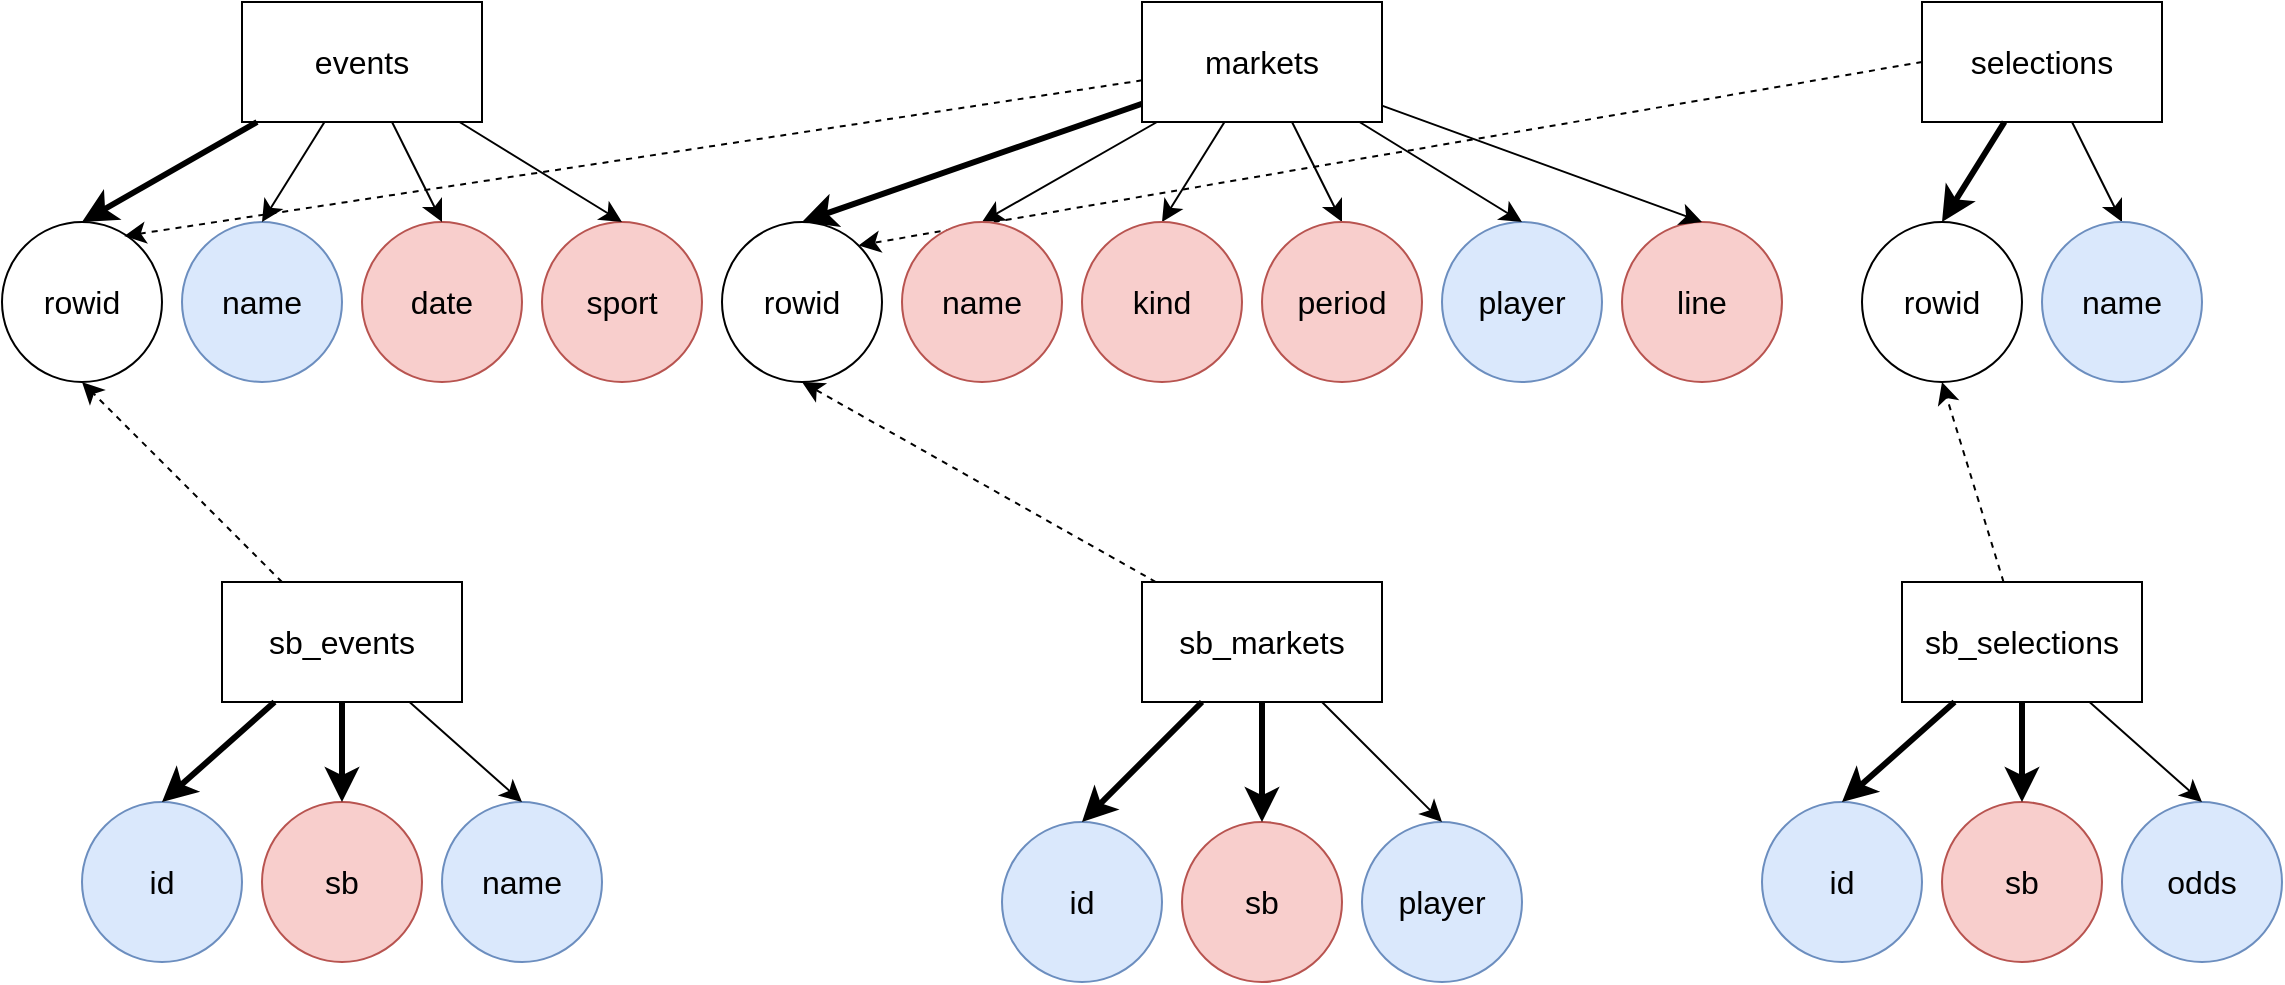 <mxfile version="21.6.5" type="github" pages="3">
  <diagram id="wz1mTYhX842FH1mQJFwb" name="market_update_db">
    <mxGraphModel dx="954" dy="664" grid="1" gridSize="10" guides="1" tooltips="1" connect="1" arrows="1" fold="1" page="1" pageScale="1" pageWidth="850" pageHeight="1100" background="none" math="0" shadow="0">
      <root>
        <mxCell id="0" />
        <mxCell id="1" parent="0" />
        <mxCell id="ntnpPrHAhSZCtvK63xe1-4" value="" style="group" parent="1" vertex="1" connectable="0">
          <mxGeometry x="80" y="40" width="350" height="190" as="geometry" />
        </mxCell>
        <mxCell id="DIZFXzwjujgxviRM6GMb-2" value="&lt;div&gt;events&lt;/div&gt;" style="rounded=0;whiteSpace=wrap;html=1;fontSize=16;" parent="ntnpPrHAhSZCtvK63xe1-4" vertex="1">
          <mxGeometry x="120" width="120" height="60" as="geometry" />
        </mxCell>
        <mxCell id="DIZFXzwjujgxviRM6GMb-3" value="rowid" style="ellipse;whiteSpace=wrap;html=1;fontSize=16;rounded=0;" parent="ntnpPrHAhSZCtvK63xe1-4" vertex="1">
          <mxGeometry y="110" width="80" height="80" as="geometry" />
        </mxCell>
        <mxCell id="DIZFXzwjujgxviRM6GMb-4" value="" style="edgeStyle=none;curved=1;rounded=0;orthogonalLoop=1;jettySize=auto;html=1;fontSize=12;startSize=8;endSize=8;strokeWidth=3;entryX=0.5;entryY=0;entryDx=0;entryDy=0;" parent="ntnpPrHAhSZCtvK63xe1-4" source="DIZFXzwjujgxviRM6GMb-2" target="DIZFXzwjujgxviRM6GMb-3" edge="1">
          <mxGeometry relative="1" as="geometry" />
        </mxCell>
        <mxCell id="DIZFXzwjujgxviRM6GMb-5" value="name" style="ellipse;whiteSpace=wrap;html=1;fontSize=16;rounded=0;fillColor=#dae8fc;strokeColor=#6c8ebf;" parent="ntnpPrHAhSZCtvK63xe1-4" vertex="1">
          <mxGeometry x="90" y="110" width="80" height="80" as="geometry" />
        </mxCell>
        <mxCell id="oEi04HnWx0UP74RaMrt--1" style="edgeStyle=none;curved=1;rounded=0;orthogonalLoop=1;jettySize=auto;html=1;entryX=0.5;entryY=0;entryDx=0;entryDy=0;fontSize=12;startSize=8;endSize=8;strokeWidth=1;" parent="ntnpPrHAhSZCtvK63xe1-4" source="DIZFXzwjujgxviRM6GMb-2" target="DIZFXzwjujgxviRM6GMb-5" edge="1">
          <mxGeometry relative="1" as="geometry" />
        </mxCell>
        <mxCell id="DIZFXzwjujgxviRM6GMb-6" value="date" style="ellipse;whiteSpace=wrap;html=1;fontSize=16;rounded=0;fillColor=#f8cecc;strokeColor=#b85450;" parent="ntnpPrHAhSZCtvK63xe1-4" vertex="1">
          <mxGeometry x="180" y="110" width="80" height="80" as="geometry" />
        </mxCell>
        <mxCell id="oEi04HnWx0UP74RaMrt--2" style="edgeStyle=none;curved=1;rounded=0;orthogonalLoop=1;jettySize=auto;html=1;entryX=0.5;entryY=0;entryDx=0;entryDy=0;fontSize=12;startSize=8;endSize=8;strokeWidth=1;" parent="ntnpPrHAhSZCtvK63xe1-4" source="DIZFXzwjujgxviRM6GMb-2" target="DIZFXzwjujgxviRM6GMb-6" edge="1">
          <mxGeometry relative="1" as="geometry" />
        </mxCell>
        <mxCell id="ntnpPrHAhSZCtvK63xe1-1" value="sport" style="ellipse;whiteSpace=wrap;html=1;fontSize=16;rounded=0;fillColor=#f8cecc;strokeColor=#b85450;" parent="ntnpPrHAhSZCtvK63xe1-4" vertex="1">
          <mxGeometry x="270" y="110" width="80" height="80" as="geometry" />
        </mxCell>
        <mxCell id="ntnpPrHAhSZCtvK63xe1-3" style="edgeStyle=none;curved=1;rounded=0;orthogonalLoop=1;jettySize=auto;html=1;entryX=0.5;entryY=0;entryDx=0;entryDy=0;fontSize=12;startSize=8;endSize=8;" parent="ntnpPrHAhSZCtvK63xe1-4" source="DIZFXzwjujgxviRM6GMb-2" target="ntnpPrHAhSZCtvK63xe1-1" edge="1">
          <mxGeometry relative="1" as="geometry" />
        </mxCell>
        <mxCell id="3kCuwkoQdU8Mp-FPrsb3-14" style="edgeStyle=none;curved=1;rounded=0;orthogonalLoop=1;jettySize=auto;html=1;fontSize=12;startSize=8;endSize=8;dashed=1;entryX=0.763;entryY=0.088;entryDx=0;entryDy=0;entryPerimeter=0;" parent="1" source="ntnpPrHAhSZCtvK63xe1-6" target="DIZFXzwjujgxviRM6GMb-3" edge="1">
          <mxGeometry relative="1" as="geometry" />
        </mxCell>
        <mxCell id="CHFtOKFr9euByadbv3e0-3" style="edgeStyle=none;curved=1;rounded=0;orthogonalLoop=1;jettySize=auto;html=1;entryX=0.5;entryY=1;entryDx=0;entryDy=0;fontSize=12;startSize=8;endSize=8;dashed=1;" parent="1" source="WTh4qs6SsMeRtpesjjGm-2" target="DIZFXzwjujgxviRM6GMb-3" edge="1">
          <mxGeometry relative="1" as="geometry" />
        </mxCell>
        <mxCell id="CHFtOKFr9euByadbv3e0-12" style="edgeStyle=none;curved=1;rounded=0;orthogonalLoop=1;jettySize=auto;html=1;entryX=0.5;entryY=1;entryDx=0;entryDy=0;fontSize=12;startSize=8;endSize=8;dashed=1;" parent="1" source="CHFtOKFr9euByadbv3e0-7" target="ntnpPrHAhSZCtvK63xe1-7" edge="1">
          <mxGeometry relative="1" as="geometry" />
        </mxCell>
        <mxCell id="CHFtOKFr9euByadbv3e0-31" style="edgeStyle=none;curved=1;rounded=0;orthogonalLoop=1;jettySize=auto;html=1;entryX=0.5;entryY=1;entryDx=0;entryDy=0;fontSize=12;startSize=8;endSize=8;dashed=1;" parent="1" source="CHFtOKFr9euByadbv3e0-26" target="CHFtOKFr9euByadbv3e0-19" edge="1">
          <mxGeometry relative="1" as="geometry" />
        </mxCell>
        <mxCell id="CHFtOKFr9euByadbv3e0-32" style="edgeStyle=none;curved=1;rounded=0;orthogonalLoop=1;jettySize=auto;html=1;exitX=0;exitY=0.5;exitDx=0;exitDy=0;entryX=1;entryY=0;entryDx=0;entryDy=0;fontSize=12;startSize=8;endSize=8;dashed=1;strokeWidth=1;" parent="1" source="CHFtOKFr9euByadbv3e0-14" target="ntnpPrHAhSZCtvK63xe1-7" edge="1">
          <mxGeometry relative="1" as="geometry" />
        </mxCell>
        <mxCell id="2xTP_VXrZ1XI-ENCgBIw-4" value="" style="group" parent="1" vertex="1" connectable="0">
          <mxGeometry x="1010" y="40" width="170" height="190" as="geometry" />
        </mxCell>
        <mxCell id="CHFtOKFr9euByadbv3e0-14" value="selections" style="rounded=0;whiteSpace=wrap;html=1;fontSize=16;" parent="2xTP_VXrZ1XI-ENCgBIw-4" vertex="1">
          <mxGeometry x="30" width="120" height="60" as="geometry" />
        </mxCell>
        <mxCell id="CHFtOKFr9euByadbv3e0-15" value="" style="edgeStyle=none;curved=1;rounded=0;orthogonalLoop=1;jettySize=auto;html=1;fontSize=12;startSize=8;endSize=8;strokeWidth=3;entryX=0.5;entryY=0;entryDx=0;entryDy=0;" parent="2xTP_VXrZ1XI-ENCgBIw-4" source="CHFtOKFr9euByadbv3e0-14" target="CHFtOKFr9euByadbv3e0-19" edge="1">
          <mxGeometry relative="1" as="geometry" />
        </mxCell>
        <mxCell id="CHFtOKFr9euByadbv3e0-16" style="edgeStyle=none;curved=1;rounded=0;orthogonalLoop=1;jettySize=auto;html=1;entryX=0.5;entryY=0;entryDx=0;entryDy=0;fontSize=12;startSize=8;endSize=8;strokeWidth=1;" parent="2xTP_VXrZ1XI-ENCgBIw-4" source="CHFtOKFr9euByadbv3e0-14" target="CHFtOKFr9euByadbv3e0-20" edge="1">
          <mxGeometry relative="1" as="geometry" />
        </mxCell>
        <mxCell id="CHFtOKFr9euByadbv3e0-19" value="rowid" style="ellipse;whiteSpace=wrap;html=1;fontSize=16;rounded=0;" parent="2xTP_VXrZ1XI-ENCgBIw-4" vertex="1">
          <mxGeometry y="110" width="80" height="80" as="geometry" />
        </mxCell>
        <mxCell id="CHFtOKFr9euByadbv3e0-20" value="name" style="ellipse;whiteSpace=wrap;html=1;fontSize=16;rounded=0;fillColor=#dae8fc;strokeColor=#6c8ebf;" parent="2xTP_VXrZ1XI-ENCgBIw-4" vertex="1">
          <mxGeometry x="90" y="110" width="80" height="80" as="geometry" />
        </mxCell>
        <mxCell id="2xTP_VXrZ1XI-ENCgBIw-8" value="" style="group" parent="1" vertex="1" connectable="0">
          <mxGeometry x="440" y="40" width="540" height="190" as="geometry" />
        </mxCell>
        <mxCell id="2xTP_VXrZ1XI-ENCgBIw-1" value="line" style="ellipse;whiteSpace=wrap;html=1;fontSize=16;rounded=0;fillColor=#f8cecc;strokeColor=#b85450;container=0;" parent="2xTP_VXrZ1XI-ENCgBIw-8" vertex="1">
          <mxGeometry x="450" y="110" width="80" height="80" as="geometry" />
        </mxCell>
        <mxCell id="2xTP_VXrZ1XI-ENCgBIw-3" style="edgeStyle=none;curved=1;rounded=0;orthogonalLoop=1;jettySize=auto;html=1;entryX=0.5;entryY=0;entryDx=0;entryDy=0;fontSize=12;startSize=8;endSize=8;" parent="2xTP_VXrZ1XI-ENCgBIw-8" source="ntnpPrHAhSZCtvK63xe1-6" target="2xTP_VXrZ1XI-ENCgBIw-1" edge="1">
          <mxGeometry relative="1" as="geometry" />
        </mxCell>
        <mxCell id="ntnpPrHAhSZCtvK63xe1-6" value="markets" style="rounded=0;whiteSpace=wrap;html=1;fontSize=16;" parent="2xTP_VXrZ1XI-ENCgBIw-8" vertex="1">
          <mxGeometry x="210" width="120" height="60" as="geometry" />
        </mxCell>
        <mxCell id="ntnpPrHAhSZCtvK63xe1-8" value="" style="edgeStyle=none;curved=1;rounded=0;orthogonalLoop=1;jettySize=auto;html=1;fontSize=12;startSize=8;endSize=8;strokeWidth=3;entryX=0.5;entryY=0;entryDx=0;entryDy=0;" parent="2xTP_VXrZ1XI-ENCgBIw-8" source="ntnpPrHAhSZCtvK63xe1-6" target="ntnpPrHAhSZCtvK63xe1-7" edge="1">
          <mxGeometry relative="1" as="geometry" />
        </mxCell>
        <mxCell id="ntnpPrHAhSZCtvK63xe1-10" style="edgeStyle=none;curved=1;rounded=0;orthogonalLoop=1;jettySize=auto;html=1;entryX=0.5;entryY=0;entryDx=0;entryDy=0;fontSize=12;startSize=8;endSize=8;strokeWidth=1;" parent="2xTP_VXrZ1XI-ENCgBIw-8" source="ntnpPrHAhSZCtvK63xe1-6" target="ntnpPrHAhSZCtvK63xe1-9" edge="1">
          <mxGeometry relative="1" as="geometry" />
        </mxCell>
        <mxCell id="ntnpPrHAhSZCtvK63xe1-12" style="edgeStyle=none;curved=1;rounded=0;orthogonalLoop=1;jettySize=auto;html=1;entryX=0.5;entryY=0;entryDx=0;entryDy=0;fontSize=12;startSize=8;endSize=8;strokeWidth=1;" parent="2xTP_VXrZ1XI-ENCgBIw-8" source="ntnpPrHAhSZCtvK63xe1-6" target="ntnpPrHAhSZCtvK63xe1-11" edge="1">
          <mxGeometry relative="1" as="geometry" />
        </mxCell>
        <mxCell id="ntnpPrHAhSZCtvK63xe1-14" style="edgeStyle=none;curved=1;rounded=0;orthogonalLoop=1;jettySize=auto;html=1;entryX=0.5;entryY=0;entryDx=0;entryDy=0;fontSize=12;startSize=8;endSize=8;" parent="2xTP_VXrZ1XI-ENCgBIw-8" source="ntnpPrHAhSZCtvK63xe1-6" target="ntnpPrHAhSZCtvK63xe1-13" edge="1">
          <mxGeometry relative="1" as="geometry" />
        </mxCell>
        <mxCell id="ntnpPrHAhSZCtvK63xe1-7" value="rowid" style="ellipse;whiteSpace=wrap;html=1;fontSize=16;rounded=0;" parent="2xTP_VXrZ1XI-ENCgBIw-8" vertex="1">
          <mxGeometry y="110" width="80" height="80" as="geometry" />
        </mxCell>
        <mxCell id="ntnpPrHAhSZCtvK63xe1-9" value="name" style="ellipse;whiteSpace=wrap;html=1;fontSize=16;rounded=0;fillColor=#f8cecc;strokeColor=#b85450;" parent="2xTP_VXrZ1XI-ENCgBIw-8" vertex="1">
          <mxGeometry x="90" y="110" width="80" height="80" as="geometry" />
        </mxCell>
        <mxCell id="ntnpPrHAhSZCtvK63xe1-11" value="kind" style="ellipse;whiteSpace=wrap;html=1;fontSize=16;rounded=0;fillColor=#f8cecc;strokeColor=#b85450;" parent="2xTP_VXrZ1XI-ENCgBIw-8" vertex="1">
          <mxGeometry x="180" y="110" width="80" height="80" as="geometry" />
        </mxCell>
        <mxCell id="ntnpPrHAhSZCtvK63xe1-13" value="period" style="ellipse;whiteSpace=wrap;html=1;fontSize=16;rounded=0;fillColor=#f8cecc;strokeColor=#b85450;" parent="2xTP_VXrZ1XI-ENCgBIw-8" vertex="1">
          <mxGeometry x="270" y="110" width="80" height="80" as="geometry" />
        </mxCell>
        <mxCell id="3kCuwkoQdU8Mp-FPrsb3-11" value="player" style="ellipse;whiteSpace=wrap;html=1;fontSize=16;rounded=0;fillColor=#dae8fc;strokeColor=#6c8ebf;" parent="2xTP_VXrZ1XI-ENCgBIw-8" vertex="1">
          <mxGeometry x="360" y="110" width="80" height="80" as="geometry" />
        </mxCell>
        <mxCell id="3kCuwkoQdU8Mp-FPrsb3-12" style="edgeStyle=none;curved=1;rounded=0;orthogonalLoop=1;jettySize=auto;html=1;entryX=0.5;entryY=0;entryDx=0;entryDy=0;fontSize=12;startSize=8;endSize=8;" parent="2xTP_VXrZ1XI-ENCgBIw-8" source="ntnpPrHAhSZCtvK63xe1-6" target="3kCuwkoQdU8Mp-FPrsb3-11" edge="1">
          <mxGeometry relative="1" as="geometry" />
        </mxCell>
        <mxCell id="2xTP_VXrZ1XI-ENCgBIw-9" value="" style="group" parent="1" vertex="1" connectable="0">
          <mxGeometry x="120" y="330" width="260" height="190" as="geometry" />
        </mxCell>
        <mxCell id="2xTP_VXrZ1XI-ENCgBIw-5" value="name" style="ellipse;whiteSpace=wrap;html=1;fontSize=16;rounded=0;fillColor=#dae8fc;strokeColor=#6c8ebf;container=0;" parent="2xTP_VXrZ1XI-ENCgBIw-9" vertex="1">
          <mxGeometry x="180" y="110" width="80" height="80" as="geometry" />
        </mxCell>
        <mxCell id="2xTP_VXrZ1XI-ENCgBIw-7" style="edgeStyle=none;curved=1;rounded=0;orthogonalLoop=1;jettySize=auto;html=1;entryX=0.5;entryY=0;entryDx=0;entryDy=0;fontSize=12;startSize=8;endSize=8;" parent="2xTP_VXrZ1XI-ENCgBIw-9" source="WTh4qs6SsMeRtpesjjGm-2" target="2xTP_VXrZ1XI-ENCgBIw-5" edge="1">
          <mxGeometry relative="1" as="geometry" />
        </mxCell>
        <mxCell id="WTh4qs6SsMeRtpesjjGm-2" value="sb_events" style="rounded=0;whiteSpace=wrap;html=1;fontSize=16;" parent="2xTP_VXrZ1XI-ENCgBIw-9" vertex="1">
          <mxGeometry x="70" width="120" height="60" as="geometry" />
        </mxCell>
        <mxCell id="WTh4qs6SsMeRtpesjjGm-3" value="id" style="ellipse;whiteSpace=wrap;html=1;fontSize=16;rounded=0;fillColor=#dae8fc;strokeColor=#6c8ebf;" parent="2xTP_VXrZ1XI-ENCgBIw-9" vertex="1">
          <mxGeometry y="110" width="80" height="80" as="geometry" />
        </mxCell>
        <mxCell id="WTh4qs6SsMeRtpesjjGm-4" value="" style="edgeStyle=none;curved=1;rounded=0;orthogonalLoop=1;jettySize=auto;html=1;fontSize=12;startSize=8;endSize=8;strokeWidth=3;entryX=0.5;entryY=0;entryDx=0;entryDy=0;" parent="2xTP_VXrZ1XI-ENCgBIw-9" source="WTh4qs6SsMeRtpesjjGm-2" target="WTh4qs6SsMeRtpesjjGm-3" edge="1">
          <mxGeometry relative="1" as="geometry" />
        </mxCell>
        <mxCell id="WTh4qs6SsMeRtpesjjGm-5" value="sb" style="ellipse;whiteSpace=wrap;html=1;fontSize=16;rounded=0;fillColor=#f8cecc;strokeColor=#b85450;" parent="2xTP_VXrZ1XI-ENCgBIw-9" vertex="1">
          <mxGeometry x="90" y="110" width="80" height="80" as="geometry" />
        </mxCell>
        <mxCell id="WTh4qs6SsMeRtpesjjGm-6" style="edgeStyle=none;curved=1;rounded=0;orthogonalLoop=1;jettySize=auto;html=1;entryX=0.5;entryY=0;entryDx=0;entryDy=0;fontSize=12;startSize=8;endSize=8;strokeWidth=3;" parent="2xTP_VXrZ1XI-ENCgBIw-9" source="WTh4qs6SsMeRtpesjjGm-2" target="WTh4qs6SsMeRtpesjjGm-5" edge="1">
          <mxGeometry relative="1" as="geometry" />
        </mxCell>
        <mxCell id="2xTP_VXrZ1XI-ENCgBIw-12" value="" style="group" parent="1" vertex="1" connectable="0">
          <mxGeometry x="580" y="330" width="260" height="200" as="geometry" />
        </mxCell>
        <mxCell id="CHFtOKFr9euByadbv3e0-7" value="sb_markets" style="rounded=0;whiteSpace=wrap;html=1;fontSize=16;" parent="2xTP_VXrZ1XI-ENCgBIw-12" vertex="1">
          <mxGeometry x="70" width="120" height="60" as="geometry" />
        </mxCell>
        <mxCell id="CHFtOKFr9euByadbv3e0-8" value="sb" style="ellipse;whiteSpace=wrap;html=1;fontSize=16;rounded=0;fillColor=#f8cecc;strokeColor=#b85450;" parent="2xTP_VXrZ1XI-ENCgBIw-12" vertex="1">
          <mxGeometry x="90" y="120" width="80" height="80" as="geometry" />
        </mxCell>
        <mxCell id="CHFtOKFr9euByadbv3e0-9" value="" style="edgeStyle=none;curved=1;rounded=0;orthogonalLoop=1;jettySize=auto;html=1;fontSize=12;startSize=8;endSize=8;strokeWidth=3;entryX=0.5;entryY=0;entryDx=0;entryDy=0;" parent="2xTP_VXrZ1XI-ENCgBIw-12" source="CHFtOKFr9euByadbv3e0-7" target="CHFtOKFr9euByadbv3e0-8" edge="1">
          <mxGeometry relative="1" as="geometry" />
        </mxCell>
        <mxCell id="CHFtOKFr9euByadbv3e0-10" value="player" style="ellipse;whiteSpace=wrap;html=1;fontSize=16;rounded=0;fillColor=#dae8fc;strokeColor=#6c8ebf;" parent="2xTP_VXrZ1XI-ENCgBIw-12" vertex="1">
          <mxGeometry x="180" y="120" width="80" height="80" as="geometry" />
        </mxCell>
        <mxCell id="CHFtOKFr9euByadbv3e0-11" style="edgeStyle=none;curved=1;rounded=0;orthogonalLoop=1;jettySize=auto;html=1;entryX=0.5;entryY=0;entryDx=0;entryDy=0;fontSize=12;startSize=8;endSize=8;strokeWidth=1;" parent="2xTP_VXrZ1XI-ENCgBIw-12" source="CHFtOKFr9euByadbv3e0-7" target="CHFtOKFr9euByadbv3e0-10" edge="1">
          <mxGeometry relative="1" as="geometry" />
        </mxCell>
        <mxCell id="2xTP_VXrZ1XI-ENCgBIw-10" value="id" style="ellipse;whiteSpace=wrap;html=1;fontSize=16;rounded=0;fillColor=#dae8fc;strokeColor=#6c8ebf;" parent="2xTP_VXrZ1XI-ENCgBIw-12" vertex="1">
          <mxGeometry y="120" width="80" height="80" as="geometry" />
        </mxCell>
        <mxCell id="2xTP_VXrZ1XI-ENCgBIw-11" style="edgeStyle=none;curved=1;rounded=0;orthogonalLoop=1;jettySize=auto;html=1;entryX=0.5;entryY=0;entryDx=0;entryDy=0;fontSize=12;startSize=8;endSize=8;strokeWidth=3;" parent="2xTP_VXrZ1XI-ENCgBIw-12" source="CHFtOKFr9euByadbv3e0-7" target="2xTP_VXrZ1XI-ENCgBIw-10" edge="1">
          <mxGeometry relative="1" as="geometry" />
        </mxCell>
        <mxCell id="2xTP_VXrZ1XI-ENCgBIw-15" value="" style="group" parent="1" vertex="1" connectable="0">
          <mxGeometry x="960" y="330" width="260" height="190" as="geometry" />
        </mxCell>
        <mxCell id="CHFtOKFr9euByadbv3e0-26" value="sb_selections" style="rounded=0;whiteSpace=wrap;html=1;fontSize=16;" parent="2xTP_VXrZ1XI-ENCgBIw-15" vertex="1">
          <mxGeometry x="70" width="120" height="60" as="geometry" />
        </mxCell>
        <mxCell id="CHFtOKFr9euByadbv3e0-27" value="id" style="ellipse;whiteSpace=wrap;html=1;fontSize=16;rounded=0;fillColor=#dae8fc;strokeColor=#6c8ebf;" parent="2xTP_VXrZ1XI-ENCgBIw-15" vertex="1">
          <mxGeometry y="110" width="80" height="80" as="geometry" />
        </mxCell>
        <mxCell id="CHFtOKFr9euByadbv3e0-28" value="" style="edgeStyle=none;curved=1;rounded=0;orthogonalLoop=1;jettySize=auto;html=1;fontSize=12;startSize=8;endSize=8;strokeWidth=3;entryX=0.5;entryY=0;entryDx=0;entryDy=0;" parent="2xTP_VXrZ1XI-ENCgBIw-15" source="CHFtOKFr9euByadbv3e0-26" target="CHFtOKFr9euByadbv3e0-27" edge="1">
          <mxGeometry relative="1" as="geometry" />
        </mxCell>
        <mxCell id="CHFtOKFr9euByadbv3e0-29" value="sb" style="ellipse;whiteSpace=wrap;html=1;fontSize=16;rounded=0;fillColor=#f8cecc;strokeColor=#b85450;" parent="2xTP_VXrZ1XI-ENCgBIw-15" vertex="1">
          <mxGeometry x="90" y="110" width="80" height="80" as="geometry" />
        </mxCell>
        <mxCell id="CHFtOKFr9euByadbv3e0-30" style="edgeStyle=none;curved=1;rounded=0;orthogonalLoop=1;jettySize=auto;html=1;entryX=0.5;entryY=0;entryDx=0;entryDy=0;fontSize=12;startSize=8;endSize=8;strokeWidth=3;" parent="2xTP_VXrZ1XI-ENCgBIw-15" source="CHFtOKFr9euByadbv3e0-26" target="CHFtOKFr9euByadbv3e0-29" edge="1">
          <mxGeometry relative="1" as="geometry" />
        </mxCell>
        <mxCell id="2xTP_VXrZ1XI-ENCgBIw-13" value="odds" style="ellipse;whiteSpace=wrap;html=1;fontSize=16;rounded=0;fillColor=#dae8fc;strokeColor=#6c8ebf;" parent="2xTP_VXrZ1XI-ENCgBIw-15" vertex="1">
          <mxGeometry x="180" y="110" width="80" height="80" as="geometry" />
        </mxCell>
        <mxCell id="2xTP_VXrZ1XI-ENCgBIw-14" style="edgeStyle=none;curved=1;rounded=0;orthogonalLoop=1;jettySize=auto;html=1;entryX=0.5;entryY=0;entryDx=0;entryDy=0;fontSize=12;startSize=8;endSize=8;" parent="2xTP_VXrZ1XI-ENCgBIw-15" source="CHFtOKFr9euByadbv3e0-26" target="2xTP_VXrZ1XI-ENCgBIw-13" edge="1">
          <mxGeometry relative="1" as="geometry" />
        </mxCell>
      </root>
    </mxGraphModel>
  </diagram>
  <diagram name="db" id="VhwQI55e-35OCuxMVlLL">
    <mxGraphModel dx="1193" dy="830" grid="1" gridSize="10" guides="1" tooltips="1" connect="1" arrows="1" fold="1" page="1" pageScale="1" pageWidth="850" pageHeight="1100" math="0" shadow="0">
      <root>
        <mxCell id="0" />
        <mxCell id="1" parent="0" />
        <mxCell id="I5ME2hWSj5yUnG4-PrFD-9" style="edgeStyle=orthogonalEdgeStyle;rounded=0;orthogonalLoop=1;jettySize=auto;html=1;exitX=0.5;exitY=1;exitDx=0;exitDy=0;entryX=0.5;entryY=0;entryDx=0;entryDy=0;" parent="1" source="I5ME2hWSj5yUnG4-PrFD-1" target="I5ME2hWSj5yUnG4-PrFD-8" edge="1">
          <mxGeometry relative="1" as="geometry" />
        </mxCell>
        <mxCell id="I5ME2hWSj5yUnG4-PrFD-13" style="edgeStyle=orthogonalEdgeStyle;rounded=0;orthogonalLoop=1;jettySize=auto;html=1;exitX=0.5;exitY=1;exitDx=0;exitDy=0;entryX=0.5;entryY=0;entryDx=0;entryDy=0;" parent="1" source="I5ME2hWSj5yUnG4-PrFD-1" target="I5ME2hWSj5yUnG4-PrFD-3" edge="1">
          <mxGeometry relative="1" as="geometry" />
        </mxCell>
        <mxCell id="I5ME2hWSj5yUnG4-PrFD-14" style="edgeStyle=orthogonalEdgeStyle;rounded=0;orthogonalLoop=1;jettySize=auto;html=1;exitX=0.5;exitY=1;exitDx=0;exitDy=0;entryX=0.5;entryY=0;entryDx=0;entryDy=0;strokeWidth=3;" parent="1" source="I5ME2hWSj5yUnG4-PrFD-1" target="I5ME2hWSj5yUnG4-PrFD-2" edge="1">
          <mxGeometry relative="1" as="geometry" />
        </mxCell>
        <mxCell id="fhBeyeh4vp4E6t8ATHYA-10" style="edgeStyle=orthogonalEdgeStyle;rounded=0;orthogonalLoop=1;jettySize=auto;html=1;exitX=0.5;exitY=1;exitDx=0;exitDy=0;entryX=1;entryY=0;entryDx=0;entryDy=0;dashed=1;" parent="1" source="I5ME2hWSj5yUnG4-PrFD-1" target="fhBeyeh4vp4E6t8ATHYA-7" edge="1">
          <mxGeometry relative="1" as="geometry" />
        </mxCell>
        <mxCell id="I5ME2hWSj5yUnG4-PrFD-1" value="&lt;div&gt;events&lt;/div&gt;" style="rounded=0;whiteSpace=wrap;html=1;fillColor=#dae8fc;strokeColor=#6c8ebf;" parent="1" vertex="1">
          <mxGeometry x="176" y="60" width="120" height="60" as="geometry" />
        </mxCell>
        <mxCell id="I5ME2hWSj5yUnG4-PrFD-2" value="&lt;div&gt;id&lt;/div&gt;" style="ellipse;whiteSpace=wrap;html=1;aspect=fixed;rounded=0;" parent="1" vertex="1">
          <mxGeometry x="141" y="190" width="40" height="40" as="geometry" />
        </mxCell>
        <mxCell id="I5ME2hWSj5yUnG4-PrFD-3" value="name" style="ellipse;whiteSpace=wrap;html=1;aspect=fixed;rounded=0;" parent="1" vertex="1">
          <mxGeometry x="191" y="190" width="40" height="40" as="geometry" />
        </mxCell>
        <mxCell id="I5ME2hWSj5yUnG4-PrFD-8" value="&lt;div&gt;date&lt;/div&gt;" style="ellipse;whiteSpace=wrap;html=1;aspect=fixed;rounded=0;" parent="1" vertex="1">
          <mxGeometry x="291" y="190" width="40" height="40" as="geometry" />
        </mxCell>
        <mxCell id="D0NXfzU50yP9r9zkfLpD-5" style="edgeStyle=orthogonalEdgeStyle;rounded=0;orthogonalLoop=1;jettySize=auto;html=1;entryX=0;entryY=0.5;entryDx=0;entryDy=0;strokeWidth=3;dashed=1;" edge="1" parent="1" source="I5ME2hWSj5yUnG4-PrFD-15" target="I5ME2hWSj5yUnG4-PrFD-2">
          <mxGeometry relative="1" as="geometry">
            <mxPoint x="140" y="210" as="targetPoint" />
            <Array as="points">
              <mxPoint x="460" y="30" />
              <mxPoint x="130" y="30" />
              <mxPoint x="130" y="210" />
            </Array>
          </mxGeometry>
        </mxCell>
        <mxCell id="D0NXfzU50yP9r9zkfLpD-6" style="edgeStyle=orthogonalEdgeStyle;rounded=0;orthogonalLoop=1;jettySize=auto;html=1;exitX=0.5;exitY=1;exitDx=0;exitDy=0;entryX=0.5;entryY=0;entryDx=0;entryDy=0;strokeWidth=3;" edge="1" parent="1" source="I5ME2hWSj5yUnG4-PrFD-15" target="D0NXfzU50yP9r9zkfLpD-1">
          <mxGeometry relative="1" as="geometry" />
        </mxCell>
        <mxCell id="D0NXfzU50yP9r9zkfLpD-7" style="edgeStyle=orthogonalEdgeStyle;rounded=0;orthogonalLoop=1;jettySize=auto;html=1;exitX=0.5;exitY=1;exitDx=0;exitDy=0;strokeWidth=3;" edge="1" parent="1" source="I5ME2hWSj5yUnG4-PrFD-15" target="D0NXfzU50yP9r9zkfLpD-2">
          <mxGeometry relative="1" as="geometry" />
        </mxCell>
        <mxCell id="D0NXfzU50yP9r9zkfLpD-9" style="edgeStyle=orthogonalEdgeStyle;rounded=0;orthogonalLoop=1;jettySize=auto;html=1;exitX=0.5;exitY=1;exitDx=0;exitDy=0;entryX=0.5;entryY=0;entryDx=0;entryDy=0;strokeWidth=3;" edge="1" parent="1" source="I5ME2hWSj5yUnG4-PrFD-15" target="D0NXfzU50yP9r9zkfLpD-3">
          <mxGeometry relative="1" as="geometry" />
        </mxCell>
        <mxCell id="D0NXfzU50yP9r9zkfLpD-11" style="edgeStyle=orthogonalEdgeStyle;rounded=0;orthogonalLoop=1;jettySize=auto;html=1;exitX=0.5;exitY=1;exitDx=0;exitDy=0;strokeWidth=3;" edge="1" parent="1" source="I5ME2hWSj5yUnG4-PrFD-15" target="D0NXfzU50yP9r9zkfLpD-4">
          <mxGeometry relative="1" as="geometry" />
        </mxCell>
        <mxCell id="D0NXfzU50yP9r9zkfLpD-13" style="edgeStyle=orthogonalEdgeStyle;rounded=0;orthogonalLoop=1;jettySize=auto;html=1;exitX=0.5;exitY=1;exitDx=0;exitDy=0;entryX=0.5;entryY=0;entryDx=0;entryDy=0;strokeWidth=3;" edge="1" parent="1" source="I5ME2hWSj5yUnG4-PrFD-15" target="D0NXfzU50yP9r9zkfLpD-12">
          <mxGeometry relative="1" as="geometry" />
        </mxCell>
        <mxCell id="I5ME2hWSj5yUnG4-PrFD-15" value="&lt;div&gt;markets&lt;/div&gt;" style="rounded=0;whiteSpace=wrap;html=1;" parent="1" vertex="1">
          <mxGeometry x="400" y="60" width="120" height="60" as="geometry" />
        </mxCell>
        <mxCell id="I5ME2hWSj5yUnG4-PrFD-23" style="edgeStyle=orthogonalEdgeStyle;rounded=0;orthogonalLoop=1;jettySize=auto;html=1;exitX=0.5;exitY=1;exitDx=0;exitDy=0;strokeWidth=3;" parent="1" source="I5ME2hWSj5yUnG4-PrFD-20" target="I5ME2hWSj5yUnG4-PrFD-21" edge="1">
          <mxGeometry relative="1" as="geometry" />
        </mxCell>
        <mxCell id="I5ME2hWSj5yUnG4-PrFD-24" style="edgeStyle=orthogonalEdgeStyle;rounded=0;orthogonalLoop=1;jettySize=auto;html=1;exitX=0.5;exitY=1;exitDx=0;exitDy=0;" parent="1" source="I5ME2hWSj5yUnG4-PrFD-20" target="I5ME2hWSj5yUnG4-PrFD-22" edge="1">
          <mxGeometry relative="1" as="geometry" />
        </mxCell>
        <mxCell id="D0NXfzU50yP9r9zkfLpD-15" style="edgeStyle=orthogonalEdgeStyle;rounded=0;orthogonalLoop=1;jettySize=auto;html=1;exitX=0.5;exitY=0;exitDx=0;exitDy=0;entryX=0;entryY=0;entryDx=0;entryDy=0;dashed=1;" edge="1" parent="1" source="I5ME2hWSj5yUnG4-PrFD-20" target="D0NXfzU50yP9r9zkfLpD-1">
          <mxGeometry relative="1" as="geometry">
            <Array as="points">
              <mxPoint x="660" y="40" />
              <mxPoint x="346" y="40" />
            </Array>
          </mxGeometry>
        </mxCell>
        <mxCell id="I5ME2hWSj5yUnG4-PrFD-20" value="&lt;div&gt;selections&lt;/div&gt;" style="rounded=0;whiteSpace=wrap;html=1;fillColor=#dae8fc;strokeColor=#6c8ebf;" parent="1" vertex="1">
          <mxGeometry x="600" y="60" width="120" height="60" as="geometry" />
        </mxCell>
        <mxCell id="I5ME2hWSj5yUnG4-PrFD-21" value="id" style="ellipse;whiteSpace=wrap;html=1;aspect=fixed;rounded=0;" parent="1" vertex="1">
          <mxGeometry x="615" y="190" width="40" height="40" as="geometry" />
        </mxCell>
        <mxCell id="I5ME2hWSj5yUnG4-PrFD-22" value="name" style="ellipse;whiteSpace=wrap;html=1;aspect=fixed;rounded=0;" parent="1" vertex="1">
          <mxGeometry x="665" y="190" width="40" height="40" as="geometry" />
        </mxCell>
        <mxCell id="I5ME2hWSj5yUnG4-PrFD-96" style="edgeStyle=orthogonalEdgeStyle;rounded=0;orthogonalLoop=1;jettySize=auto;html=1;entryX=0.5;entryY=1;entryDx=0;entryDy=0;fontSize=12;startSize=8;endSize=8;exitX=0.5;exitY=0;exitDx=0;exitDy=0;" parent="1" source="I5ME2hWSj5yUnG4-PrFD-87" target="I5ME2hWSj5yUnG4-PrFD-94" edge="1">
          <mxGeometry relative="1" as="geometry">
            <mxPoint x="725" y="390" as="sourcePoint" />
          </mxGeometry>
        </mxCell>
        <mxCell id="I5ME2hWSj5yUnG4-PrFD-66" style="edgeStyle=orthogonalEdgeStyle;rounded=0;orthogonalLoop=1;jettySize=auto;html=1;exitX=0;exitY=0.5;exitDx=0;exitDy=0;entryX=0.5;entryY=1;entryDx=0;entryDy=0;fontSize=12;startSize=8;endSize=8;dashed=1;" parent="1" source="I5ME2hWSj5yUnG4-PrFD-65" target="I5ME2hWSj5yUnG4-PrFD-2" edge="1">
          <mxGeometry relative="1" as="geometry">
            <Array as="points">
              <mxPoint x="161" y="420" />
            </Array>
          </mxGeometry>
        </mxCell>
        <mxCell id="I5ME2hWSj5yUnG4-PrFD-69" style="edgeStyle=orthogonalEdgeStyle;rounded=0;orthogonalLoop=1;jettySize=auto;html=1;entryX=0.5;entryY=1;entryDx=0;entryDy=0;fontSize=12;startSize=8;endSize=8;exitX=0.5;exitY=0;exitDx=0;exitDy=0;strokeWidth=1;" parent="1" source="I5ME2hWSj5yUnG4-PrFD-65" target="I5ME2hWSj5yUnG4-PrFD-67" edge="1">
          <mxGeometry relative="1" as="geometry">
            <mxPoint x="260" y="360" as="sourcePoint" />
          </mxGeometry>
        </mxCell>
        <mxCell id="I5ME2hWSj5yUnG4-PrFD-71" style="edgeStyle=orthogonalEdgeStyle;rounded=0;orthogonalLoop=1;jettySize=auto;html=1;exitX=0.5;exitY=0;exitDx=0;exitDy=0;entryX=0.5;entryY=1;entryDx=0;entryDy=0;fontSize=12;startSize=8;endSize=8;" parent="1" source="I5ME2hWSj5yUnG4-PrFD-65" target="I5ME2hWSj5yUnG4-PrFD-68" edge="1">
          <mxGeometry relative="1" as="geometry" />
        </mxCell>
        <mxCell id="I5ME2hWSj5yUnG4-PrFD-77" style="edgeStyle=orthogonalEdgeStyle;rounded=0;orthogonalLoop=1;jettySize=auto;html=1;entryX=0;entryY=0.5;entryDx=0;entryDy=0;fontSize=12;startSize=8;endSize=8;dashed=1;exitX=0.5;exitY=1;exitDx=0;exitDy=0;" parent="1" source="I5ME2hWSj5yUnG4-PrFD-65" target="I5ME2hWSj5yUnG4-PrFD-73" edge="1">
          <mxGeometry relative="1" as="geometry" />
        </mxCell>
        <mxCell id="I5ME2hWSj5yUnG4-PrFD-65" value="&lt;div&gt;&lt;font style=&quot;font-size: 12px;&quot;&gt;sb_events&lt;/font&gt;&lt;/div&gt;" style="rounded=0;whiteSpace=wrap;html=1;fontSize=16;fillColor=#dae8fc;strokeColor=#6c8ebf;" parent="1" vertex="1">
          <mxGeometry x="176" y="390" width="120" height="60" as="geometry" />
        </mxCell>
        <mxCell id="I5ME2hWSj5yUnG4-PrFD-67" value="id" style="ellipse;whiteSpace=wrap;html=1;aspect=fixed;rounded=0;" parent="1" vertex="1">
          <mxGeometry x="191" y="290" width="40" height="40" as="geometry" />
        </mxCell>
        <mxCell id="I5ME2hWSj5yUnG4-PrFD-68" value="&lt;div&gt;url&lt;/div&gt;" style="ellipse;whiteSpace=wrap;html=1;aspect=fixed;rounded=0;" parent="1" vertex="1">
          <mxGeometry x="241" y="290" width="40" height="40" as="geometry" />
        </mxCell>
        <mxCell id="I5ME2hWSj5yUnG4-PrFD-75" style="edgeStyle=orthogonalEdgeStyle;rounded=0;orthogonalLoop=1;jettySize=auto;html=1;exitX=0.5;exitY=0;exitDx=0;exitDy=0;entryX=0.5;entryY=1;entryDx=0;entryDy=0;fontSize=12;startSize=8;endSize=8;strokeWidth=3;" parent="1" source="I5ME2hWSj5yUnG4-PrFD-72" target="I5ME2hWSj5yUnG4-PrFD-73" edge="1">
          <mxGeometry relative="1" as="geometry" />
        </mxCell>
        <mxCell id="I5ME2hWSj5yUnG4-PrFD-72" value="&lt;font style=&quot;font-size: 12px;&quot;&gt;sbs&lt;/font&gt;" style="rounded=0;whiteSpace=wrap;html=1;fontSize=16;fillColor=#f8cecc;strokeColor=#b85450;" parent="1" vertex="1">
          <mxGeometry x="434" y="620" width="120" height="60" as="geometry" />
        </mxCell>
        <mxCell id="I5ME2hWSj5yUnG4-PrFD-73" value="name" style="ellipse;whiteSpace=wrap;html=1;aspect=fixed;rounded=0;" parent="1" vertex="1">
          <mxGeometry x="474" y="520" width="40" height="40" as="geometry" />
        </mxCell>
        <mxCell id="I5ME2hWSj5yUnG4-PrFD-84" style="edgeStyle=orthogonalEdgeStyle;rounded=0;orthogonalLoop=1;jettySize=auto;html=1;exitX=0.5;exitY=1;exitDx=0;exitDy=0;entryX=0;entryY=0;entryDx=0;entryDy=0;fontSize=12;startSize=8;endSize=8;dashed=1;" parent="1" source="I5ME2hWSj5yUnG4-PrFD-78" target="I5ME2hWSj5yUnG4-PrFD-73" edge="1">
          <mxGeometry relative="1" as="geometry">
            <Array as="points">
              <mxPoint x="454" y="526" />
            </Array>
          </mxGeometry>
        </mxCell>
        <mxCell id="I5ME2hWSj5yUnG4-PrFD-78" value="&lt;font style=&quot;font-size: 12px;&quot;&gt;sb_markets&lt;/font&gt;" style="rounded=0;whiteSpace=wrap;html=1;fontSize=16;fillColor=#f8cecc;strokeColor=#b85450;" parent="1" vertex="1">
          <mxGeometry x="394" y="390" width="120" height="60" as="geometry" />
        </mxCell>
        <mxCell id="I5ME2hWSj5yUnG4-PrFD-85" style="edgeStyle=orthogonalEdgeStyle;rounded=0;orthogonalLoop=1;jettySize=auto;html=1;entryX=0.5;entryY=1;entryDx=0;entryDy=0;fontSize=12;startSize=8;endSize=8;strokeWidth=1;" parent="1" source="I5ME2hWSj5yUnG4-PrFD-87" target="I5ME2hWSj5yUnG4-PrFD-88" edge="1">
          <mxGeometry relative="1" as="geometry" />
        </mxCell>
        <mxCell id="I5ME2hWSj5yUnG4-PrFD-92" style="edgeStyle=orthogonalEdgeStyle;rounded=0;orthogonalLoop=1;jettySize=auto;html=1;exitX=0.25;exitY=1;exitDx=0;exitDy=0;entryX=0.5;entryY=0;entryDx=0;entryDy=0;fontSize=12;startSize=8;endSize=8;dashed=1;" parent="1" source="I5ME2hWSj5yUnG4-PrFD-87" target="I5ME2hWSj5yUnG4-PrFD-73" edge="1">
          <mxGeometry relative="1" as="geometry">
            <Array as="points">
              <mxPoint x="600" y="485" />
              <mxPoint x="494" y="485" />
            </Array>
          </mxGeometry>
        </mxCell>
        <mxCell id="I5ME2hWSj5yUnG4-PrFD-87" value="&lt;font style=&quot;font-size: 12px;&quot;&gt;sb_selections&lt;/font&gt;" style="rounded=0;whiteSpace=wrap;html=1;fontSize=16;fillColor=#dae8fc;strokeColor=#6c8ebf;" parent="1" vertex="1">
          <mxGeometry x="615" y="390" width="120" height="60" as="geometry" />
        </mxCell>
        <mxCell id="I5ME2hWSj5yUnG4-PrFD-88" value="id" style="ellipse;whiteSpace=wrap;html=1;aspect=fixed;rounded=0;" parent="1" vertex="1">
          <mxGeometry x="655" y="290" width="40" height="40" as="geometry" />
        </mxCell>
        <mxCell id="I5ME2hWSj5yUnG4-PrFD-91" style="edgeStyle=none;curved=1;rounded=0;orthogonalLoop=1;jettySize=auto;html=1;exitX=0.175;exitY=0;exitDx=0;exitDy=0;entryX=0.5;entryY=1;entryDx=0;entryDy=0;fontSize=12;startSize=8;endSize=8;exitPerimeter=0;strokeColor=default;dashed=1;" parent="1" source="I5ME2hWSj5yUnG4-PrFD-87" target="I5ME2hWSj5yUnG4-PrFD-21" edge="1">
          <mxGeometry relative="1" as="geometry" />
        </mxCell>
        <mxCell id="I5ME2hWSj5yUnG4-PrFD-94" value="odds" style="ellipse;whiteSpace=wrap;html=1;aspect=fixed;rounded=0;" parent="1" vertex="1">
          <mxGeometry x="705" y="290" width="40" height="40" as="geometry" />
        </mxCell>
        <mxCell id="gw-YqNqCUMPzAq4pdc0_-1" value="static" style="ellipse;shape=cloud;whiteSpace=wrap;html=1;fillColor=#f8cecc;strokeColor=#b85450;" parent="1" vertex="1">
          <mxGeometry x="730" y="20" width="120" height="80" as="geometry" />
        </mxCell>
        <mxCell id="gw-YqNqCUMPzAq4pdc0_-2" value="dynamic" style="ellipse;shape=cloud;whiteSpace=wrap;html=1;fillColor=#dae8fc;strokeColor=#6c8ebf;" parent="1" vertex="1">
          <mxGeometry x="730" y="110" width="120" height="80" as="geometry" />
        </mxCell>
        <mxCell id="fhBeyeh4vp4E6t8ATHYA-8" style="edgeStyle=orthogonalEdgeStyle;rounded=0;orthogonalLoop=1;jettySize=auto;html=1;exitX=0.5;exitY=1;exitDx=0;exitDy=0;entryX=0.5;entryY=0;entryDx=0;entryDy=0;strokeWidth=3;" parent="1" source="fhBeyeh4vp4E6t8ATHYA-6" target="fhBeyeh4vp4E6t8ATHYA-7" edge="1">
          <mxGeometry relative="1" as="geometry" />
        </mxCell>
        <mxCell id="fhBeyeh4vp4E6t8ATHYA-6" value="sports" style="rounded=0;whiteSpace=wrap;html=1;fillColor=#f8cecc;strokeColor=#b85450;" parent="1" vertex="1">
          <mxGeometry y="60" width="120" height="60" as="geometry" />
        </mxCell>
        <mxCell id="fhBeyeh4vp4E6t8ATHYA-7" value="name" style="ellipse;whiteSpace=wrap;html=1;aspect=fixed;rounded=0;" parent="1" vertex="1">
          <mxGeometry x="40" y="190" width="40" height="40" as="geometry" />
        </mxCell>
        <mxCell id="fhBeyeh4vp4E6t8ATHYA-12" style="edgeStyle=orthogonalEdgeStyle;rounded=0;orthogonalLoop=1;jettySize=auto;html=1;entryX=0;entryY=1;entryDx=0;entryDy=0;dashed=1;" parent="1" source="fhBeyeh4vp4E6t8ATHYA-11" target="I5ME2hWSj5yUnG4-PrFD-73" edge="1">
          <mxGeometry relative="1" as="geometry">
            <Array as="points">
              <mxPoint x="104" y="554" />
            </Array>
          </mxGeometry>
        </mxCell>
        <mxCell id="fhBeyeh4vp4E6t8ATHYA-13" style="edgeStyle=orthogonalEdgeStyle;rounded=0;orthogonalLoop=1;jettySize=auto;html=1;dashed=1;" parent="1" source="fhBeyeh4vp4E6t8ATHYA-11" target="fhBeyeh4vp4E6t8ATHYA-7" edge="1">
          <mxGeometry relative="1" as="geometry" />
        </mxCell>
        <mxCell id="fhBeyeh4vp4E6t8ATHYA-16" style="edgeStyle=orthogonalEdgeStyle;rounded=0;orthogonalLoop=1;jettySize=auto;html=1;exitX=0.5;exitY=0;exitDx=0;exitDy=0;entryX=0.5;entryY=1;entryDx=0;entryDy=0;" parent="1" source="fhBeyeh4vp4E6t8ATHYA-11" target="fhBeyeh4vp4E6t8ATHYA-14" edge="1">
          <mxGeometry relative="1" as="geometry" />
        </mxCell>
        <mxCell id="fhBeyeh4vp4E6t8ATHYA-11" value="sb_sports" style="rounded=0;whiteSpace=wrap;html=1;fillColor=#f8cecc;strokeColor=#b85450;" parent="1" vertex="1">
          <mxGeometry y="390" width="120" height="60" as="geometry" />
        </mxCell>
        <mxCell id="fhBeyeh4vp4E6t8ATHYA-14" value="name" style="ellipse;whiteSpace=wrap;html=1;aspect=fixed;rounded=0;" parent="1" vertex="1">
          <mxGeometry x="66" y="290" width="40" height="40" as="geometry" />
        </mxCell>
        <mxCell id="D0NXfzU50yP9r9zkfLpD-1" value="rowid" style="ellipse;whiteSpace=wrap;html=1;aspect=fixed;rounded=0;" vertex="1" parent="1">
          <mxGeometry x="340" y="190" width="40" height="40" as="geometry" />
        </mxCell>
        <mxCell id="D0NXfzU50yP9r9zkfLpD-2" value="name" style="ellipse;whiteSpace=wrap;html=1;aspect=fixed;rounded=0;fillColor=#f8cecc;strokeColor=#b85450;" vertex="1" parent="1">
          <mxGeometry x="390" y="190" width="40" height="40" as="geometry" />
        </mxCell>
        <mxCell id="D0NXfzU50yP9r9zkfLpD-3" value="kind" style="ellipse;whiteSpace=wrap;html=1;aspect=fixed;rounded=0;fillColor=#f8cecc;strokeColor=#b85450;" vertex="1" parent="1">
          <mxGeometry x="440" y="190" width="40" height="40" as="geometry" />
        </mxCell>
        <mxCell id="D0NXfzU50yP9r9zkfLpD-4" value="player" style="ellipse;whiteSpace=wrap;html=1;aspect=fixed;rounded=0;fillColor=#dae8fc;strokeColor=#6c8ebf;" vertex="1" parent="1">
          <mxGeometry x="490" y="190" width="40" height="40" as="geometry" />
        </mxCell>
        <mxCell id="D0NXfzU50yP9r9zkfLpD-12" value="period" style="ellipse;whiteSpace=wrap;html=1;aspect=fixed;rounded=0;fillColor=#f8cecc;strokeColor=#b85450;" vertex="1" parent="1">
          <mxGeometry x="540" y="190" width="40" height="40" as="geometry" />
        </mxCell>
      </root>
    </mxGraphModel>
  </diagram>
  <diagram id="44Nfo_IZXYgWZWlY4_e8" name="process">
    <mxGraphModel dx="1735" dy="1207" grid="1" gridSize="10" guides="1" tooltips="1" connect="1" arrows="1" fold="1" page="1" pageScale="1" pageWidth="850" pageHeight="1100" math="0" shadow="0">
      <root>
        <mxCell id="0" />
        <mxCell id="1" parent="0" />
        <mxCell id="3f5citvKsISVUxwCIeuk-5" style="edgeStyle=orthogonalEdgeStyle;rounded=0;orthogonalLoop=1;jettySize=auto;html=1;exitX=1;exitY=0.5;exitDx=0;exitDy=0;entryX=0;entryY=0;entryDx=70;entryDy=80;entryPerimeter=0;" parent="1" source="VwaiQFRow1Z-0odvICsz-4" target="2BChi0avzNCMFJGdp_sq-5" edge="1">
          <mxGeometry relative="1" as="geometry">
            <Array as="points">
              <mxPoint x="280" y="360" />
            </Array>
          </mxGeometry>
        </mxCell>
        <mxCell id="VwaiQFRow1Z-0odvICsz-4" value="get_events()" style="shape=parallelogram;perimeter=parallelogramPerimeter;whiteSpace=wrap;html=1;fixedSize=1;fillColor=#d5e8d4;strokeColor=#82b366;" parent="1" vertex="1">
          <mxGeometry x="105" y="330" width="120" height="60" as="geometry" />
        </mxCell>
        <mxCell id="NjzHuf-6U7BauVV8IOxd-8" style="edgeStyle=orthogonalEdgeStyle;rounded=0;orthogonalLoop=1;jettySize=auto;html=1;exitX=1;exitY=0.5;exitDx=0;exitDy=0;entryX=0.012;entryY=0.498;entryDx=0;entryDy=0;entryPerimeter=0;" parent="1" source="VwaiQFRow1Z-0odvICsz-5" target="NjzHuf-6U7BauVV8IOxd-7" edge="1">
          <mxGeometry relative="1" as="geometry">
            <Array as="points" />
          </mxGeometry>
        </mxCell>
        <mxCell id="VwaiQFRow1Z-0odvICsz-5" value="get_odds()" style="shape=parallelogram;perimeter=parallelogramPerimeter;whiteSpace=wrap;html=1;fixedSize=1;fillColor=#d5e8d4;strokeColor=#82b366;" parent="1" vertex="1">
          <mxGeometry x="400" y="890" width="120" height="60" as="geometry" />
        </mxCell>
        <mxCell id="3f5citvKsISVUxwCIeuk-4" style="edgeStyle=orthogonalEdgeStyle;rounded=0;orthogonalLoop=1;jettySize=auto;html=1;entryX=0.25;entryY=1;entryDx=0;entryDy=0;" parent="1" source="2BChi0avzNCMFJGdp_sq-5" target="2BChi0avzNCMFJGdp_sq-40" edge="1">
          <mxGeometry relative="1" as="geometry">
            <mxPoint x="386.56" y="281.12" as="targetPoint" />
            <Array as="points">
              <mxPoint x="530" y="281" />
            </Array>
          </mxGeometry>
        </mxCell>
        <mxCell id="2BChi0avzNCMFJGdp_sq-5" value="events" style="shape=cube;whiteSpace=wrap;html=1;boundedLbl=1;backgroundOutline=1;darkOpacity=0.05;darkOpacity2=0.1;" parent="1" vertex="1">
          <mxGeometry x="210" y="240" width="120" height="80" as="geometry" />
        </mxCell>
        <mxCell id="2BChi0avzNCMFJGdp_sq-9" value="&lt;div&gt;&lt;b&gt;event&lt;/b&gt;:&lt;/div&gt;&lt;div&gt;id, name, sport,&lt;/div&gt;&lt;div&gt;date, url, sb&lt;br&gt;&lt;/div&gt;" style="ellipse;whiteSpace=wrap;html=1;" parent="1" vertex="1">
          <mxGeometry x="335" y="300" width="120" height="80" as="geometry" />
        </mxCell>
        <mxCell id="2BChi0avzNCMFJGdp_sq-32" style="edgeStyle=orthogonalEdgeStyle;rounded=0;orthogonalLoop=1;jettySize=auto;html=1;entryX=0.5;entryY=0;entryDx=0;entryDy=0;strokeWidth=3;exitX=0.5;exitY=1;exitDx=0;exitDy=0;" parent="1" source="2BChi0avzNCMFJGdp_sq-16" target="VwaiQFRow1Z-0odvICsz-4" edge="1">
          <mxGeometry relative="1" as="geometry">
            <mxPoint x="-0.45" y="280" as="sourcePoint" />
            <mxPoint x="-0.45" y="350" as="targetPoint" />
          </mxGeometry>
        </mxCell>
        <mxCell id="mwF6YOh2PZlSq1mBTz3_-6" value="&lt;font style=&quot;font-size: 20px;&quot;&gt;1&lt;/font&gt;" style="edgeLabel;html=1;align=center;verticalAlign=middle;resizable=0;points=[];" parent="2BChi0avzNCMFJGdp_sq-32" vertex="1" connectable="0">
          <mxGeometry x="-0.047" y="2" relative="1" as="geometry">
            <mxPoint as="offset" />
          </mxGeometry>
        </mxCell>
        <mxCell id="2BChi0avzNCMFJGdp_sq-38" value="&lt;font style=&quot;font-size: 20px;&quot;&gt;2&lt;/font&gt;" style="edgeStyle=orthogonalEdgeStyle;rounded=0;orthogonalLoop=1;jettySize=auto;html=1;exitX=1;exitY=0.5;exitDx=0;exitDy=0;entryX=0;entryY=0.5;entryDx=0;entryDy=0;strokeWidth=3;" parent="1" source="2BChi0avzNCMFJGdp_sq-16" target="2BChi0avzNCMFJGdp_sq-40" edge="1">
          <mxGeometry relative="1" as="geometry">
            <mxPoint x="230" y="200" as="targetPoint" />
          </mxGeometry>
        </mxCell>
        <mxCell id="2BChi0avzNCMFJGdp_sq-16" value="match_or_register_events()" style="shape=parallelogram;perimeter=parallelogramPerimeter;whiteSpace=wrap;html=1;fixedSize=1;fillColor=#dae8fc;strokeColor=#6c8ebf;" parent="1" vertex="1">
          <mxGeometry x="55" y="170" width="220" height="60" as="geometry" />
        </mxCell>
        <mxCell id="2BChi0avzNCMFJGdp_sq-39" value="&lt;b&gt;db&lt;/b&gt;" style="ellipse;shape=cloud;whiteSpace=wrap;html=1;fillColor=#f8cecc;strokeColor=#b85450;" parent="1" vertex="1">
          <mxGeometry x="565" y="20" width="120" height="80" as="geometry" />
        </mxCell>
        <mxCell id="WagDdIbW7WpA05wU8E_I-5" style="edgeStyle=orthogonalEdgeStyle;rounded=0;orthogonalLoop=1;jettySize=auto;html=1;exitX=1;exitY=0.5;exitDx=0;exitDy=0;entryX=0;entryY=0.5;entryDx=0;entryDy=0;strokeWidth=3;" parent="1" source="0Z8dkhgDmU7wRRAgmXaG-8" target="WagDdIbW7WpA05wU8E_I-3" edge="1">
          <mxGeometry relative="1" as="geometry" />
        </mxCell>
        <mxCell id="2BChi0avzNCMFJGdp_sq-40" value="match_or_register_event()" style="shape=parallelogram;perimeter=parallelogramPerimeter;whiteSpace=wrap;html=1;fixedSize=1;fillColor=#f8cecc;strokeColor=#b85450;" parent="1" vertex="1">
          <mxGeometry x="480" y="170" width="200" height="60" as="geometry" />
        </mxCell>
        <mxCell id="WagDdIbW7WpA05wU8E_I-4" value="&lt;font style=&quot;font-size: 20px;&quot;&gt;no&lt;/font&gt;" style="edgeStyle=orthogonalEdgeStyle;rounded=0;orthogonalLoop=1;jettySize=auto;html=1;exitX=0.5;exitY=1;exitDx=0;exitDy=0;strokeWidth=3;" parent="1" source="WagDdIbW7WpA05wU8E_I-3" edge="1">
          <mxGeometry relative="1" as="geometry">
            <mxPoint x="760" y="290" as="targetPoint" />
          </mxGeometry>
        </mxCell>
        <mxCell id="WagDdIbW7WpA05wU8E_I-6" style="edgeStyle=orthogonalEdgeStyle;rounded=0;orthogonalLoop=1;jettySize=auto;html=1;exitX=1;exitY=0.5;exitDx=0;exitDy=0;entryX=0;entryY=0.5;entryDx=0;entryDy=0;strokeWidth=3;" parent="1" source="WagDdIbW7WpA05wU8E_I-3" target="WagDdIbW7WpA05wU8E_I-8" edge="1">
          <mxGeometry relative="1" as="geometry">
            <mxPoint x="860" y="200" as="targetPoint" />
          </mxGeometry>
        </mxCell>
        <mxCell id="WagDdIbW7WpA05wU8E_I-7" value="&lt;font style=&quot;font-size: 20px;&quot;&gt;yes&lt;/font&gt;" style="edgeLabel;html=1;align=center;verticalAlign=middle;resizable=0;points=[];" parent="WagDdIbW7WpA05wU8E_I-6" vertex="1" connectable="0">
          <mxGeometry x="-0.243" y="1" relative="1" as="geometry">
            <mxPoint as="offset" />
          </mxGeometry>
        </mxCell>
        <mxCell id="WagDdIbW7WpA05wU8E_I-3" value="exists?" style="rhombus;whiteSpace=wrap;html=1;" parent="1" vertex="1">
          <mxGeometry x="950" y="160" width="80" height="80" as="geometry" />
        </mxCell>
        <mxCell id="WagDdIbW7WpA05wU8E_I-8" value="Return, no actions needed" style="ellipse;whiteSpace=wrap;html=1;aspect=fixed;" parent="1" vertex="1">
          <mxGeometry x="1130" y="160" width="80" height="80" as="geometry" />
        </mxCell>
        <mxCell id="XIxRZZfZnWlUdcHviTWb-4" style="edgeStyle=orthogonalEdgeStyle;rounded=0;orthogonalLoop=1;jettySize=auto;html=1;exitX=0.5;exitY=1;exitDx=0;exitDy=0;entryX=0.5;entryY=0;entryDx=0;entryDy=0;strokeWidth=3;" parent="1" source="WagDdIbW7WpA05wU8E_I-9" target="XIxRZZfZnWlUdcHviTWb-3" edge="1">
          <mxGeometry relative="1" as="geometry" />
        </mxCell>
        <mxCell id="WagDdIbW7WpA05wU8E_I-9" value="_match_event()" style="shape=parallelogram;perimeter=parallelogramPerimeter;whiteSpace=wrap;html=1;fixedSize=1;fillColor=#dae8fc;strokeColor=#6c8ebf;" parent="1" vertex="1">
          <mxGeometry x="700" y="290" width="120" height="60" as="geometry" />
        </mxCell>
        <mxCell id="XIxRZZfZnWlUdcHviTWb-2" style="edgeStyle=orthogonalEdgeStyle;rounded=0;orthogonalLoop=1;jettySize=auto;html=1;exitX=0;exitY=0;exitDx=120;exitDy=50;exitPerimeter=0;entryX=0;entryY=0.5;entryDx=0;entryDy=0;" parent="1" source="XIxRZZfZnWlUdcHviTWb-1" target="WagDdIbW7WpA05wU8E_I-9" edge="1">
          <mxGeometry relative="1" as="geometry">
            <Array as="points">
              <mxPoint x="690" y="320" />
              <mxPoint x="690" y="320" />
            </Array>
          </mxGeometry>
        </mxCell>
        <mxCell id="XIxRZZfZnWlUdcHviTWb-1" value="&lt;font color=&quot;#3399ff&quot;&gt;sb_event&lt;/font&gt;, &lt;font color=&quot;#ea6b66&quot;&gt;potential_events&lt;/font&gt;" style="shape=cube;whiteSpace=wrap;html=1;boundedLbl=1;backgroundOutline=1;darkOpacity=0.05;darkOpacity2=0.1;" parent="1" vertex="1">
          <mxGeometry x="540" y="270" width="120" height="80" as="geometry" />
        </mxCell>
        <mxCell id="KgmE5demH_Q6FdKg4M9q-3" value="&lt;font style=&quot;font-size: 20px;&quot;&gt;yes&lt;/font&gt;" style="edgeStyle=orthogonalEdgeStyle;rounded=0;orthogonalLoop=1;jettySize=auto;html=1;exitX=0.5;exitY=1;exitDx=0;exitDy=0;entryX=0.5;entryY=0;entryDx=0;entryDy=0;strokeWidth=3;" parent="1" source="XIxRZZfZnWlUdcHviTWb-3" target="XIxRZZfZnWlUdcHviTWb-9" edge="1">
          <mxGeometry relative="1" as="geometry" />
        </mxCell>
        <mxCell id="KgmE5demH_Q6FdKg4M9q-5" style="edgeStyle=orthogonalEdgeStyle;rounded=0;orthogonalLoop=1;jettySize=auto;html=1;exitX=0;exitY=0.5;exitDx=0;exitDy=0;entryX=1;entryY=0.5;entryDx=0;entryDy=0;strokeWidth=3;" parent="1" source="XIxRZZfZnWlUdcHviTWb-3" target="KgmE5demH_Q6FdKg4M9q-2" edge="1">
          <mxGeometry relative="1" as="geometry" />
        </mxCell>
        <mxCell id="KgmE5demH_Q6FdKg4M9q-6" value="&lt;font style=&quot;font-size: 20px;&quot;&gt;no&lt;/font&gt;" style="edgeLabel;html=1;align=center;verticalAlign=middle;resizable=0;points=[];" parent="KgmE5demH_Q6FdKg4M9q-5" vertex="1" connectable="0">
          <mxGeometry x="-0.074" y="2" relative="1" as="geometry">
            <mxPoint as="offset" />
          </mxGeometry>
        </mxCell>
        <mxCell id="XIxRZZfZnWlUdcHviTWb-3" value="&lt;div&gt;match&amp;nbsp;&lt;/div&gt;&lt;div&gt;found?&lt;/div&gt;" style="rhombus;whiteSpace=wrap;html=1;" parent="1" vertex="1">
          <mxGeometry x="720" y="400" width="80" height="80" as="geometry" />
        </mxCell>
        <mxCell id="XIxRZZfZnWlUdcHviTWb-9" value="_register_sb_event()" style="shape=parallelogram;perimeter=parallelogramPerimeter;whiteSpace=wrap;html=1;fixedSize=1;fillColor=#f8cecc;strokeColor=#b85450;" parent="1" vertex="1">
          <mxGeometry x="690" y="540" width="140" height="60" as="geometry" />
        </mxCell>
        <mxCell id="KgmE5demH_Q6FdKg4M9q-4" style="edgeStyle=orthogonalEdgeStyle;rounded=0;orthogonalLoop=1;jettySize=auto;html=1;entryX=1;entryY=0.5;entryDx=0;entryDy=0;" parent="1" source="37JDpWVpUxj3xj9Wz4Sn-1" target="XIxRZZfZnWlUdcHviTWb-9" edge="1">
          <mxGeometry relative="1" as="geometry" />
        </mxCell>
        <mxCell id="37JDpWVpUxj3xj9Wz4Sn-1" value="&lt;div&gt;sb_name, sb_event_id,&lt;/div&gt;&lt;div&gt;sb_event_url,&lt;/div&gt;&lt;div&gt;event_id&lt;br&gt;&lt;/div&gt;" style="shape=cube;whiteSpace=wrap;html=1;boundedLbl=1;backgroundOutline=1;darkOpacity=0.05;darkOpacity2=0.1;" parent="1" vertex="1">
          <mxGeometry x="890" y="530" width="120" height="80" as="geometry" />
        </mxCell>
        <mxCell id="KgmE5demH_Q6FdKg4M9q-7" style="edgeStyle=orthogonalEdgeStyle;rounded=0;orthogonalLoop=1;jettySize=auto;html=1;exitX=0.5;exitY=1;exitDx=0;exitDy=0;entryX=0;entryY=0.5;entryDx=0;entryDy=0;strokeWidth=3;" parent="1" source="KgmE5demH_Q6FdKg4M9q-2" target="XIxRZZfZnWlUdcHviTWb-9" edge="1">
          <mxGeometry relative="1" as="geometry">
            <Array as="points">
              <mxPoint x="595" y="570" />
            </Array>
          </mxGeometry>
        </mxCell>
        <mxCell id="KgmE5demH_Q6FdKg4M9q-2" value="_register_event()" style="shape=parallelogram;perimeter=parallelogramPerimeter;whiteSpace=wrap;html=1;fixedSize=1;fillColor=#f8cecc;strokeColor=#b85450;" parent="1" vertex="1">
          <mxGeometry x="510" y="410" width="170" height="60" as="geometry" />
        </mxCell>
        <mxCell id="7E1twf-aiWiyYaodrZ6l-2" style="edgeStyle=orthogonalEdgeStyle;rounded=0;orthogonalLoop=1;jettySize=auto;html=1;exitX=0;exitY=0;exitDx=120;exitDy=50;exitPerimeter=0;entryX=0;entryY=0.5;entryDx=0;entryDy=0;" parent="1" source="KgmE5demH_Q6FdKg4M9q-8" target="KgmE5demH_Q6FdKg4M9q-2" edge="1">
          <mxGeometry relative="1" as="geometry" />
        </mxCell>
        <mxCell id="KgmE5demH_Q6FdKg4M9q-8" value="event" style="shape=cube;whiteSpace=wrap;html=1;boundedLbl=1;backgroundOutline=1;darkOpacity=0.05;darkOpacity2=0.1;" parent="1" vertex="1">
          <mxGeometry x="350" y="390" width="120" height="80" as="geometry" />
        </mxCell>
        <mxCell id="3f5citvKsISVUxwCIeuk-1" value="sb" style="ellipse;shape=cloud;whiteSpace=wrap;html=1;fillColor=#d5e8d4;strokeColor=#82b366;" parent="1" vertex="1">
          <mxGeometry x="385" y="20" width="120" height="80" as="geometry" />
        </mxCell>
        <mxCell id="3f5citvKsISVUxwCIeuk-2" value="events_updater" style="ellipse;shape=cloud;whiteSpace=wrap;html=1;fillColor=#dae8fc;strokeColor=#6c8ebf;" parent="1" vertex="1">
          <mxGeometry x="205" y="20" width="120" height="80" as="geometry" />
        </mxCell>
        <mxCell id="F73bgWnbjuSb2d5h82YR-2" value="&lt;font style=&quot;font-size: 20px;&quot;&gt;1&lt;/font&gt;" style="edgeStyle=orthogonalEdgeStyle;rounded=0;orthogonalLoop=1;jettySize=auto;html=1;entryX=0;entryY=0.5;entryDx=0;entryDy=0;strokeWidth=3;" parent="1" source="3f5citvKsISVUxwCIeuk-6" target="F73bgWnbjuSb2d5h82YR-1" edge="1">
          <mxGeometry relative="1" as="geometry" />
        </mxCell>
        <mxCell id="NjzHuf-6U7BauVV8IOxd-5" style="edgeStyle=orthogonalEdgeStyle;rounded=0;orthogonalLoop=1;jettySize=auto;html=1;exitX=0.5;exitY=1;exitDx=0;exitDy=0;entryX=0;entryY=0.5;entryDx=0;entryDy=0;strokeWidth=3;" parent="1" source="3f5citvKsISVUxwCIeuk-6" target="VwaiQFRow1Z-0odvICsz-5" edge="1">
          <mxGeometry relative="1" as="geometry">
            <Array as="points">
              <mxPoint x="160" y="920" />
            </Array>
          </mxGeometry>
        </mxCell>
        <mxCell id="mwF6YOh2PZlSq1mBTz3_-4" value="&lt;font style=&quot;font-size: 20px;&quot;&gt;2&lt;/font&gt;" style="edgeLabel;html=1;align=center;verticalAlign=middle;resizable=0;points=[];" parent="NjzHuf-6U7BauVV8IOxd-5" vertex="1" connectable="0">
          <mxGeometry x="0.224" y="4" relative="1" as="geometry">
            <mxPoint x="1" as="offset" />
          </mxGeometry>
        </mxCell>
        <mxCell id="mwF6YOh2PZlSq1mBTz3_-2" style="edgeStyle=orthogonalEdgeStyle;rounded=0;orthogonalLoop=1;jettySize=auto;html=1;exitX=0.5;exitY=1;exitDx=0;exitDy=0;entryX=0;entryY=0.5;entryDx=0;entryDy=0;strokeWidth=3;" parent="1" source="3f5citvKsISVUxwCIeuk-6" target="mwF6YOh2PZlSq1mBTz3_-1" edge="1">
          <mxGeometry relative="1" as="geometry">
            <Array as="points">
              <mxPoint x="142" y="1030" />
            </Array>
          </mxGeometry>
        </mxCell>
        <mxCell id="mwF6YOh2PZlSq1mBTz3_-5" value="&lt;font style=&quot;font-size: 20px;&quot;&gt;3&lt;/font&gt;" style="edgeLabel;html=1;align=center;verticalAlign=middle;resizable=0;points=[];" parent="mwF6YOh2PZlSq1mBTz3_-2" vertex="1" connectable="0">
          <mxGeometry x="0.397" y="-2" relative="1" as="geometry">
            <mxPoint as="offset" />
          </mxGeometry>
        </mxCell>
        <mxCell id="3f5citvKsISVUxwCIeuk-6" value="update_or_register_event_selections()" style="shape=parallelogram;perimeter=parallelogramPerimeter;whiteSpace=wrap;html=1;fixedSize=1;fillColor=#dae8fc;strokeColor=#6c8ebf;" parent="1" vertex="1">
          <mxGeometry x="20" y="660" width="245" height="60" as="geometry" />
        </mxCell>
        <mxCell id="NjzHuf-6U7BauVV8IOxd-4" style="edgeStyle=orthogonalEdgeStyle;rounded=0;orthogonalLoop=1;jettySize=auto;html=1;exitX=0.5;exitY=1;exitDx=0;exitDy=0;" parent="1" source="F73bgWnbjuSb2d5h82YR-1" target="F73bgWnbjuSb2d5h82YR-3" edge="1">
          <mxGeometry relative="1" as="geometry" />
        </mxCell>
        <mxCell id="F73bgWnbjuSb2d5h82YR-1" value="get_events_url()" style="shape=parallelogram;perimeter=parallelogramPerimeter;whiteSpace=wrap;html=1;fixedSize=1;fillColor=#f8cecc;strokeColor=#b85450;" parent="1" vertex="1">
          <mxGeometry x="370" y="660" width="160" height="60" as="geometry" />
        </mxCell>
        <mxCell id="NjzHuf-6U7BauVV8IOxd-6" style="edgeStyle=orthogonalEdgeStyle;rounded=0;orthogonalLoop=1;jettySize=auto;html=1;exitX=0;exitY=0;exitDx=70;exitDy=80;exitPerimeter=0;entryX=0.5;entryY=0;entryDx=0;entryDy=0;" parent="1" source="F73bgWnbjuSb2d5h82YR-3" target="VwaiQFRow1Z-0odvICsz-5" edge="1">
          <mxGeometry relative="1" as="geometry" />
        </mxCell>
        <mxCell id="F73bgWnbjuSb2d5h82YR-3" value="urls" style="shape=cube;whiteSpace=wrap;html=1;boundedLbl=1;backgroundOutline=1;darkOpacity=0.05;darkOpacity2=0.1;" parent="1" vertex="1">
          <mxGeometry x="390" y="760" width="120" height="80" as="geometry" />
        </mxCell>
        <mxCell id="NjzHuf-6U7BauVV8IOxd-3" style="edgeStyle=orthogonalEdgeStyle;rounded=0;orthogonalLoop=1;jettySize=auto;html=1;exitX=0;exitY=0;exitDx=120;exitDy=50;exitPerimeter=0;entryX=0.5;entryY=0;entryDx=0;entryDy=0;" parent="1" source="NjzHuf-6U7BauVV8IOxd-1" target="F73bgWnbjuSb2d5h82YR-1" edge="1">
          <mxGeometry relative="1" as="geometry" />
        </mxCell>
        <mxCell id="NjzHuf-6U7BauVV8IOxd-1" value="sb" style="shape=cube;whiteSpace=wrap;html=1;boundedLbl=1;backgroundOutline=1;darkOpacity=0.05;darkOpacity2=0.1;" parent="1" vertex="1">
          <mxGeometry x="260" y="560" width="120" height="80" as="geometry" />
        </mxCell>
        <mxCell id="do2GH6efqfmHbVuyZG5z-1" style="edgeStyle=orthogonalEdgeStyle;rounded=0;orthogonalLoop=1;jettySize=auto;html=1;exitX=0;exitY=0;exitDx=10;exitDy=70;exitPerimeter=0;entryX=0.5;entryY=0;entryDx=0;entryDy=0;dashed=1;" parent="1" source="NjzHuf-6U7BauVV8IOxd-7" target="mwF6YOh2PZlSq1mBTz3_-1" edge="1">
          <mxGeometry relative="1" as="geometry" />
        </mxCell>
        <mxCell id="NjzHuf-6U7BauVV8IOxd-7" value="selections" style="shape=cube;whiteSpace=wrap;html=1;boundedLbl=1;backgroundOutline=1;darkOpacity=0.05;darkOpacity2=0.1;" parent="1" vertex="1">
          <mxGeometry x="570" y="880" width="120" height="80" as="geometry" />
        </mxCell>
        <mxCell id="NjzHuf-6U7BauVV8IOxd-9" value="&lt;div&gt;&lt;b&gt;selection:&lt;/b&gt;&lt;/div&gt;&lt;div&gt;id, name, link,&lt;/div&gt;&lt;div&gt;market_id, odds&lt;/div&gt;" style="ellipse;whiteSpace=wrap;html=1;" parent="1" vertex="1">
          <mxGeometry x="565" y="770" width="120" height="80" as="geometry" />
        </mxCell>
        <mxCell id="do2GH6efqfmHbVuyZG5z-3" style="edgeStyle=orthogonalEdgeStyle;rounded=0;orthogonalLoop=1;jettySize=auto;html=1;entryX=0;entryY=0.5;entryDx=0;entryDy=0;strokeWidth=3;" parent="1" source="mwF6YOh2PZlSq1mBTz3_-1" target="do2GH6efqfmHbVuyZG5z-2" edge="1">
          <mxGeometry relative="1" as="geometry" />
        </mxCell>
        <mxCell id="mwF6YOh2PZlSq1mBTz3_-1" value="update_or_register_event_selection()" style="shape=parallelogram;perimeter=parallelogramPerimeter;whiteSpace=wrap;html=1;fixedSize=1;fillColor=#f8cecc;strokeColor=#b85450;" parent="1" vertex="1">
          <mxGeometry x="335" y="1000" width="250" height="60" as="geometry" />
        </mxCell>
        <mxCell id="0Z8dkhgDmU7wRRAgmXaG-2" style="edgeStyle=orthogonalEdgeStyle;rounded=0;orthogonalLoop=1;jettySize=auto;html=1;entryX=0;entryY=0.5;entryDx=0;entryDy=0;strokeWidth=3;" parent="1" source="do2GH6efqfmHbVuyZG5z-2" target="0Z8dkhgDmU7wRRAgmXaG-1" edge="1">
          <mxGeometry relative="1" as="geometry" />
        </mxCell>
        <mxCell id="do2GH6efqfmHbVuyZG5z-2" value="_sb_selection_exists()" style="shape=parallelogram;perimeter=parallelogramPerimeter;whiteSpace=wrap;html=1;fixedSize=1;fillColor=#f8cecc;strokeColor=#b85450;" parent="1" vertex="1">
          <mxGeometry x="680" y="1000" width="180" height="60" as="geometry" />
        </mxCell>
        <mxCell id="do2GH6efqfmHbVuyZG5z-5" style="edgeStyle=orthogonalEdgeStyle;rounded=0;orthogonalLoop=1;jettySize=auto;html=1;dashed=1;" parent="1" source="do2GH6efqfmHbVuyZG5z-4" target="do2GH6efqfmHbVuyZG5z-2" edge="1">
          <mxGeometry relative="1" as="geometry" />
        </mxCell>
        <mxCell id="do2GH6efqfmHbVuyZG5z-4" value="sb_selection_id" style="shape=cube;whiteSpace=wrap;html=1;boundedLbl=1;backgroundOutline=1;darkOpacity=0.05;darkOpacity2=0.1;" parent="1" vertex="1">
          <mxGeometry x="710" y="880" width="120" height="80" as="geometry" />
        </mxCell>
        <mxCell id="0Z8dkhgDmU7wRRAgmXaG-1" value="exists?" style="rhombus;whiteSpace=wrap;html=1;" parent="1" vertex="1">
          <mxGeometry x="960" y="990" width="80" height="80" as="geometry" />
        </mxCell>
        <mxCell id="0Z8dkhgDmU7wRRAgmXaG-6" value="" style="edgeStyle=orthogonalEdgeStyle;rounded=0;orthogonalLoop=1;jettySize=auto;html=1;exitX=0.5;exitY=0;exitDx=0;exitDy=0;strokeWidth=3;" parent="1" source="0Z8dkhgDmU7wRRAgmXaG-1" target="0Z8dkhgDmU7wRRAgmXaG-5" edge="1">
          <mxGeometry relative="1" as="geometry">
            <mxPoint x="999.545" y="900.0" as="targetPoint" />
            <mxPoint x="1000" y="990" as="sourcePoint" />
          </mxGeometry>
        </mxCell>
        <mxCell id="0Z8dkhgDmU7wRRAgmXaG-7" value="&lt;font style=&quot;font-size: 20px;&quot;&gt;yes&lt;/font&gt;" style="edgeLabel;html=1;align=center;verticalAlign=middle;resizable=0;points=[];" parent="0Z8dkhgDmU7wRRAgmXaG-6" vertex="1" connectable="0">
          <mxGeometry x="-0.039" y="-5" relative="1" as="geometry">
            <mxPoint as="offset" />
          </mxGeometry>
        </mxCell>
        <mxCell id="0Z8dkhgDmU7wRRAgmXaG-5" value="_update_odds()" style="shape=parallelogram;perimeter=parallelogramPerimeter;whiteSpace=wrap;html=1;fixedSize=1;fillColor=#f8cecc;strokeColor=#b85450;" parent="1" vertex="1">
          <mxGeometry x="920" y="850" width="160" height="60" as="geometry" />
        </mxCell>
        <mxCell id="0Z8dkhgDmU7wRRAgmXaG-10" value="" style="edgeStyle=orthogonalEdgeStyle;rounded=0;orthogonalLoop=1;jettySize=auto;html=1;exitX=1;exitY=0.5;exitDx=0;exitDy=0;entryX=0;entryY=0.5;entryDx=0;entryDy=0;strokeWidth=3;" parent="1" source="2BChi0avzNCMFJGdp_sq-40" target="0Z8dkhgDmU7wRRAgmXaG-8" edge="1">
          <mxGeometry relative="1" as="geometry">
            <mxPoint x="670" y="200" as="sourcePoint" />
            <mxPoint x="950" y="200" as="targetPoint" />
          </mxGeometry>
        </mxCell>
        <mxCell id="0Z8dkhgDmU7wRRAgmXaG-8" value="_sb_event_exists()" style="shape=parallelogram;perimeter=parallelogramPerimeter;whiteSpace=wrap;html=1;fixedSize=1;fillColor=#f8cecc;strokeColor=#b85450;" parent="1" vertex="1">
          <mxGeometry x="730" y="170" width="190" height="60" as="geometry" />
        </mxCell>
        <mxCell id="0Z8dkhgDmU7wRRAgmXaG-12" style="edgeStyle=orthogonalEdgeStyle;rounded=0;orthogonalLoop=1;jettySize=auto;html=1;exitX=0.522;exitY=1.005;exitDx=0;exitDy=0;exitPerimeter=0;entryX=0.5;entryY=0;entryDx=0;entryDy=0;dashed=1;" parent="1" source="0Z8dkhgDmU7wRRAgmXaG-11" target="0Z8dkhgDmU7wRRAgmXaG-8" edge="1">
          <mxGeometry relative="1" as="geometry" />
        </mxCell>
        <mxCell id="0Z8dkhgDmU7wRRAgmXaG-11" value="sb_event_id" style="shape=cube;whiteSpace=wrap;html=1;boundedLbl=1;backgroundOutline=1;darkOpacity=0.05;darkOpacity2=0.1;" parent="1" vertex="1">
          <mxGeometry x="760" y="50" width="120" height="80" as="geometry" />
        </mxCell>
        <mxCell id="0Z8dkhgDmU7wRRAgmXaG-14" style="edgeStyle=orthogonalEdgeStyle;rounded=0;orthogonalLoop=1;jettySize=auto;html=1;entryX=0;entryY=0.5;entryDx=0;entryDy=0;" parent="1" source="0Z8dkhgDmU7wRRAgmXaG-13" target="0Z8dkhgDmU7wRRAgmXaG-5" edge="1">
          <mxGeometry relative="1" as="geometry" />
        </mxCell>
        <mxCell id="0Z8dkhgDmU7wRRAgmXaG-13" value="selection" style="shape=cube;whiteSpace=wrap;html=1;boundedLbl=1;backgroundOutline=1;darkOpacity=0.05;darkOpacity2=0.1;" parent="1" vertex="1">
          <mxGeometry x="765" y="760" width="120" height="80" as="geometry" />
        </mxCell>
        <mxCell id="m54iEm6xic8nZ39133o1-3" value="&lt;div style=&quot;font-size: 20px;&quot;&gt;&lt;font style=&quot;font-size: 20px;&quot;&gt;no&lt;/font&gt;&lt;/div&gt;" style="edgeStyle=orthogonalEdgeStyle;rounded=0;orthogonalLoop=1;jettySize=auto;html=1;exitX=0.5;exitY=0;exitDx=0;exitDy=0;strokeWidth=3;" parent="1" source="BrXIoayzq57UqCMAiOlX-7" target="m54iEm6xic8nZ39133o1-5" edge="1">
          <mxGeometry relative="1" as="geometry">
            <mxPoint x="1170" y="1029.615" as="targetPoint" />
            <mxPoint x="1040" y="1030" as="sourcePoint" />
          </mxGeometry>
        </mxCell>
        <mxCell id="BrXIoayzq57UqCMAiOlX-10" style="edgeStyle=orthogonalEdgeStyle;rounded=0;orthogonalLoop=1;jettySize=auto;html=1;exitX=1;exitY=0.75;exitDx=0;exitDy=0;strokeWidth=3;entryX=0.25;entryY=0;entryDx=0;entryDy=0;" parent="1" source="m54iEm6xic8nZ39133o1-5" target="v0ZEcLec8fmo0TBDkzDk-2" edge="1">
          <mxGeometry relative="1" as="geometry" />
        </mxCell>
        <mxCell id="m54iEm6xic8nZ39133o1-5" value="_register_selection()" style="shape=parallelogram;perimeter=parallelogramPerimeter;whiteSpace=wrap;html=1;fixedSize=1;fillColor=#f8cecc;strokeColor=#b85450;" parent="1" vertex="1">
          <mxGeometry x="1310" y="830" width="180" height="60" as="geometry" />
        </mxCell>
        <mxCell id="v0ZEcLec8fmo0TBDkzDk-2" value="_register_sb_selection()" style="shape=parallelogram;perimeter=parallelogramPerimeter;whiteSpace=wrap;html=1;fixedSize=1;fillColor=#f8cecc;strokeColor=#b85450;" parent="1" vertex="1">
          <mxGeometry x="1510" y="1000" width="170" height="60" as="geometry" />
        </mxCell>
        <mxCell id="z6LA2HqI1E6bgaBkzwFg-1" style="edgeStyle=orthogonalEdgeStyle;rounded=0;orthogonalLoop=1;jettySize=auto;html=1;entryX=1;entryY=0.5;entryDx=0;entryDy=0;exitX=0;exitY=0;exitDx=70;exitDy=80;exitPerimeter=0;dashed=1;" parent="1" source="OcziOUEe0_3Wn34Qf_Dp-1" target="m54iEm6xic8nZ39133o1-5" edge="1">
          <mxGeometry relative="1" as="geometry">
            <Array as="points">
              <mxPoint x="1570" y="860" />
            </Array>
          </mxGeometry>
        </mxCell>
        <mxCell id="OcziOUEe0_3Wn34Qf_Dp-1" value="&lt;div&gt;selection_id,&lt;/div&gt;&lt;div&gt;name, link,&lt;br&gt;&lt;/div&gt;&lt;div&gt;&amp;nbsp;market_id,&lt;/div&gt;&lt;div&gt;event_id&lt;br&gt;&lt;/div&gt;" style="shape=cube;whiteSpace=wrap;html=1;boundedLbl=1;backgroundOutline=1;darkOpacity=0.05;darkOpacity2=0.1;" parent="1" vertex="1">
          <mxGeometry x="1500" y="740" width="120" height="80" as="geometry" />
        </mxCell>
        <mxCell id="7qvn0NyI3KhB0ufUavS2-2" style="edgeStyle=orthogonalEdgeStyle;rounded=0;orthogonalLoop=1;jettySize=auto;html=1;entryX=0.75;entryY=0;entryDx=0;entryDy=0;dashed=1;" parent="1" source="z6LA2HqI1E6bgaBkzwFg-2" target="v0ZEcLec8fmo0TBDkzDk-2" edge="1">
          <mxGeometry relative="1" as="geometry" />
        </mxCell>
        <mxCell id="z6LA2HqI1E6bgaBkzwFg-2" value="&lt;div&gt;sb_name,&lt;/div&gt;&lt;div&gt;sb_selection_id,&lt;/div&gt;&lt;div&gt;sb_odds,&lt;/div&gt;&lt;div&gt;selection_id&lt;br&gt;&lt;/div&gt;" style="shape=cube;whiteSpace=wrap;html=1;boundedLbl=1;backgroundOutline=1;darkOpacity=0.05;darkOpacity2=0.1;" parent="1" vertex="1">
          <mxGeometry x="1570" y="870" width="120" height="80" as="geometry" />
        </mxCell>
        <mxCell id="BrXIoayzq57UqCMAiOlX-2" value="" style="edgeStyle=orthogonalEdgeStyle;rounded=0;orthogonalLoop=1;jettySize=auto;html=1;exitX=1;exitY=0.5;exitDx=0;exitDy=0;strokeWidth=3;" parent="1" source="0Z8dkhgDmU7wRRAgmXaG-1" target="BrXIoayzq57UqCMAiOlX-1" edge="1">
          <mxGeometry relative="1" as="geometry">
            <mxPoint x="1320" y="1030" as="targetPoint" />
            <mxPoint x="1040" y="1030" as="sourcePoint" />
          </mxGeometry>
        </mxCell>
        <mxCell id="BrXIoayzq57UqCMAiOlX-3" value="&lt;font style=&quot;font-size: 20px;&quot;&gt;no&lt;/font&gt;" style="edgeLabel;html=1;align=center;verticalAlign=middle;resizable=0;points=[];" parent="BrXIoayzq57UqCMAiOlX-2" vertex="1" connectable="0">
          <mxGeometry x="-0.058" y="-1" relative="1" as="geometry">
            <mxPoint as="offset" />
          </mxGeometry>
        </mxCell>
        <mxCell id="BrXIoayzq57UqCMAiOlX-1" value="_match_selection()" style="shape=parallelogram;perimeter=parallelogramPerimeter;whiteSpace=wrap;html=1;fixedSize=1;fillColor=#dae8fc;strokeColor=#6c8ebf;" parent="1" vertex="1">
          <mxGeometry x="1120" y="1000" width="140" height="60" as="geometry" />
        </mxCell>
        <mxCell id="BrXIoayzq57UqCMAiOlX-5" style="edgeStyle=orthogonalEdgeStyle;rounded=0;orthogonalLoop=1;jettySize=auto;html=1;" parent="1" source="BrXIoayzq57UqCMAiOlX-4" target="BrXIoayzq57UqCMAiOlX-1" edge="1">
          <mxGeometry relative="1" as="geometry" />
        </mxCell>
        <mxCell id="BrXIoayzq57UqCMAiOlX-4" value="&lt;font color=&quot;#3399ff&quot;&gt;sb_selection&lt;/font&gt;, &lt;font color=&quot;#ea6b66&quot;&gt;potential_selections&lt;/font&gt;" style="shape=cube;whiteSpace=wrap;html=1;boundedLbl=1;backgroundOutline=1;darkOpacity=0.05;darkOpacity2=0.1;" parent="1" vertex="1">
          <mxGeometry x="1115" y="880" width="150" height="80" as="geometry" />
        </mxCell>
        <mxCell id="BrXIoayzq57UqCMAiOlX-6" value="" style="edgeStyle=orthogonalEdgeStyle;rounded=0;orthogonalLoop=1;jettySize=auto;html=1;exitX=1;exitY=0.5;exitDx=0;exitDy=0;strokeWidth=3;" parent="1" source="BrXIoayzq57UqCMAiOlX-1" target="BrXIoayzq57UqCMAiOlX-7" edge="1">
          <mxGeometry relative="1" as="geometry">
            <mxPoint x="1400" y="890" as="targetPoint" />
            <mxPoint x="1250" y="1030" as="sourcePoint" />
          </mxGeometry>
        </mxCell>
        <mxCell id="BrXIoayzq57UqCMAiOlX-8" style="edgeStyle=orthogonalEdgeStyle;rounded=0;orthogonalLoop=1;jettySize=auto;html=1;exitX=1;exitY=0.5;exitDx=0;exitDy=0;strokeWidth=3;" parent="1" source="BrXIoayzq57UqCMAiOlX-7" target="v0ZEcLec8fmo0TBDkzDk-2" edge="1">
          <mxGeometry relative="1" as="geometry" />
        </mxCell>
        <mxCell id="BrXIoayzq57UqCMAiOlX-9" value="&lt;font style=&quot;font-size: 20px;&quot;&gt;yes&lt;/font&gt;" style="edgeLabel;html=1;align=center;verticalAlign=middle;resizable=0;points=[];" parent="BrXIoayzq57UqCMAiOlX-8" vertex="1" connectable="0">
          <mxGeometry x="-0.32" y="4" relative="1" as="geometry">
            <mxPoint as="offset" />
          </mxGeometry>
        </mxCell>
        <mxCell id="BrXIoayzq57UqCMAiOlX-7" value="&lt;div&gt;match&lt;/div&gt;&lt;div&gt;found?&lt;br&gt;&lt;/div&gt;" style="rhombus;whiteSpace=wrap;html=1;" parent="1" vertex="1">
          <mxGeometry x="1360" y="990" width="80" height="80" as="geometry" />
        </mxCell>
      </root>
    </mxGraphModel>
  </diagram>
</mxfile>
